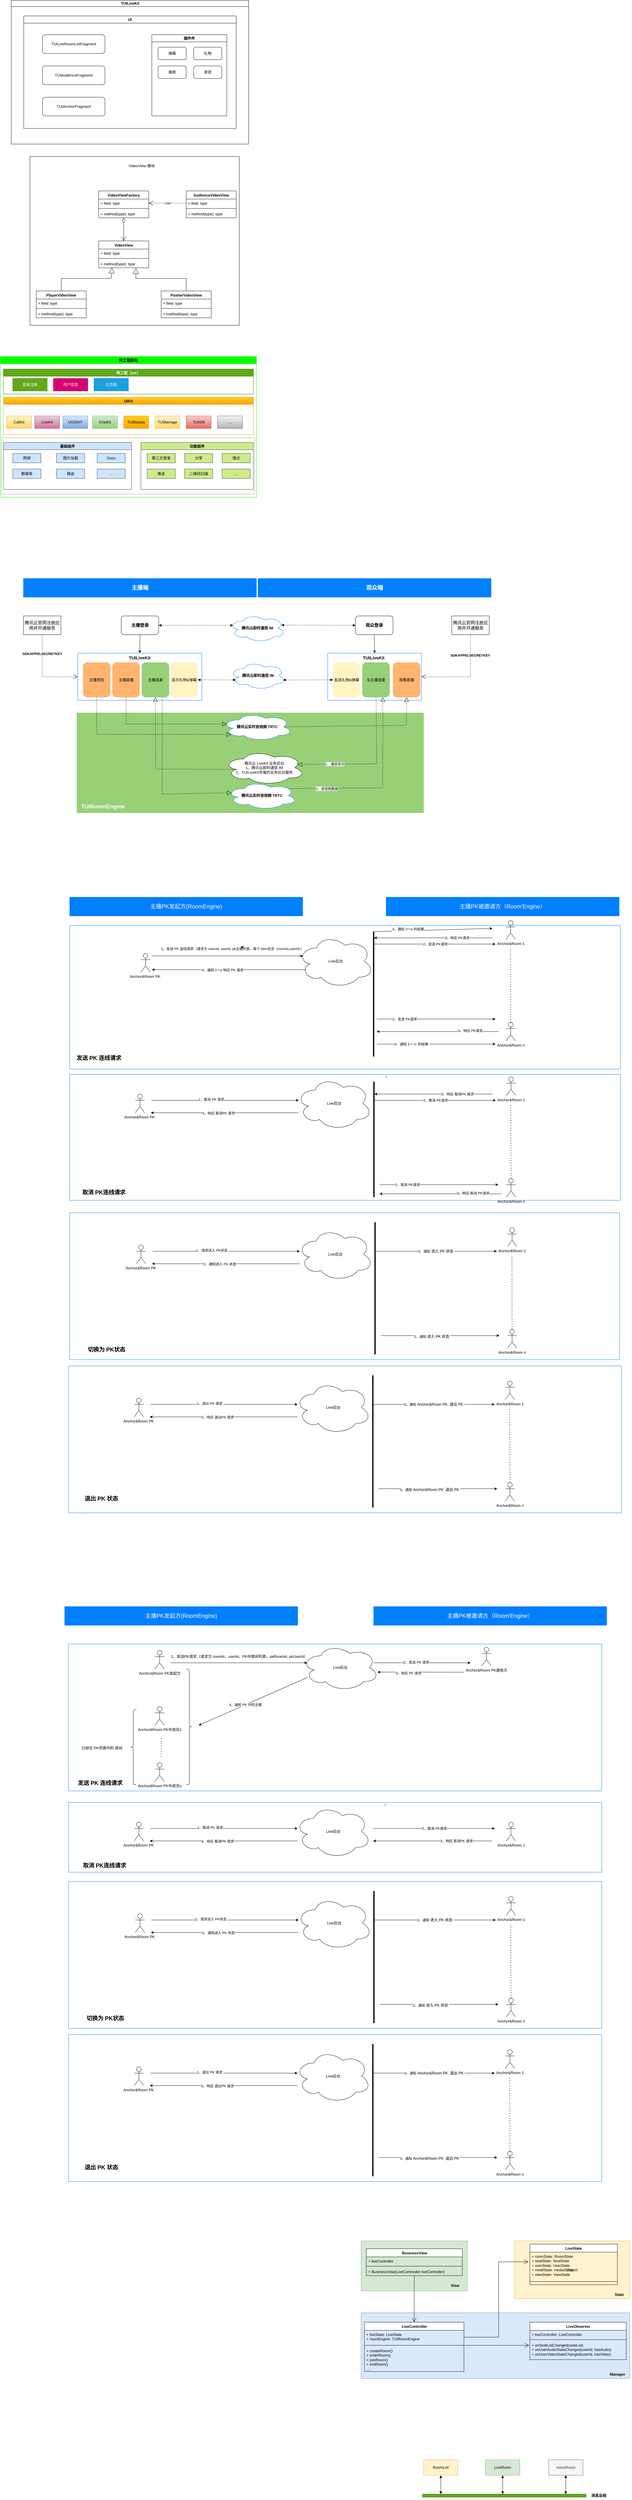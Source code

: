 <mxfile version="24.4.4" type="github">
  <diagram id="prtHgNgQTEPvFCAcTncT" name="Page-1">
    <mxGraphModel dx="1857" dy="1040" grid="1" gridSize="10" guides="1" tooltips="1" connect="1" arrows="1" fold="1" page="1" pageScale="1" pageWidth="827" pageHeight="1169" math="0" shadow="0">
      <root>
        <mxCell id="0" />
        <mxCell id="1" parent="0" />
        <mxCell id="4HHq9X6t-P7XbWQoDmz0-32" value="" style="html=1;whiteSpace=wrap;fillColor=#d5e8d4;strokeColor=#82b366;" vertex="1" parent="1">
          <mxGeometry x="1160" y="7240" width="340" height="160" as="geometry" />
        </mxCell>
        <mxCell id="4HHq9X6t-P7XbWQoDmz0-30" value="Object" style="html=1;whiteSpace=wrap;fillColor=#fff2cc;strokeColor=#d6b656;" vertex="1" parent="1">
          <mxGeometry x="1651.16" y="7240" width="368.84" height="185" as="geometry" />
        </mxCell>
        <mxCell id="4HHq9X6t-P7XbWQoDmz0-28" value="" style="html=1;whiteSpace=wrap;fillColor=#dae8fc;strokeColor=#6c8ebf;" vertex="1" parent="1">
          <mxGeometry x="1160" y="7470" width="860" height="210" as="geometry" />
        </mxCell>
        <mxCell id="mHG290BBdcEaQXyHD2Fr-53" value="" style="rounded=0;whiteSpace=wrap;html=1;strokeColor=#006CFF;" parent="1" vertex="1">
          <mxGeometry x="223" y="5330" width="1707" height="470" as="geometry" />
        </mxCell>
        <mxCell id="mHG290BBdcEaQXyHD2Fr-21" value="" style="rounded=0;whiteSpace=wrap;html=1;strokeColor=#006CFF;" parent="1" vertex="1">
          <mxGeometry x="227" y="3950" width="1760" height="470" as="geometry" />
        </mxCell>
        <mxCell id="mHG290BBdcEaQXyHD2Fr-4" value="" style="rounded=0;whiteSpace=wrap;html=1;strokeColor=#006CFF;" parent="1" vertex="1">
          <mxGeometry x="227" y="3507" width="1763" height="403" as="geometry" />
        </mxCell>
        <mxCell id="mHG290BBdcEaQXyHD2Fr-1" value="" style="rounded=0;whiteSpace=wrap;html=1;strokeColor=#006CFF;" parent="1" vertex="1">
          <mxGeometry x="227" y="3030" width="1763" height="460" as="geometry" />
        </mxCell>
        <mxCell id="U0rbw6reVC3A500WmU9E-67" value="" style="rounded=0;whiteSpace=wrap;html=1;fillColor=#97D077;strokeColor=#97D077;" parent="1" vertex="1">
          <mxGeometry x="250" y="2350" width="1110" height="320" as="geometry" />
        </mxCell>
        <mxCell id="qKdqZK4pxTI20FY4RLXW-25" value="" style="rounded=0;whiteSpace=wrap;html=1;fillColor=#FFFFFF;strokeColor=#82b366;" parent="1" vertex="1">
          <mxGeometry x="9" y="1470" width="810" height="180" as="geometry" />
        </mxCell>
        <mxCell id="Bm5xuSs-34fYkXy3SaaI-27" value="" style="rounded=0;whiteSpace=wrap;html=1;movable=0;resizable=0;rotatable=0;deletable=0;editable=0;locked=1;connectable=0;" parent="1" vertex="1">
          <mxGeometry x="100" y="570" width="670" height="540" as="geometry" />
        </mxCell>
        <mxCell id="dNxyNK7c78bLwvsdeMH5-11" value="TUILiveKit" style="swimlane;html=1;startSize=20;horizontal=1;containerType=tree;glass=0;" parent="1" vertex="1">
          <mxGeometry x="40" y="70" width="760" height="460" as="geometry" />
        </mxCell>
        <mxCell id="YKUUuAs3QgxlzlbzOPTa-2" value="UI" style="swimlane;whiteSpace=wrap;html=1;" parent="dNxyNK7c78bLwvsdeMH5-11" vertex="1">
          <mxGeometry x="40" y="50" width="680" height="360" as="geometry" />
        </mxCell>
        <mxCell id="YKUUuAs3QgxlzlbzOPTa-11" value="TUILiveRoomListFragment" style="rounded=1;whiteSpace=wrap;html=1;" parent="YKUUuAs3QgxlzlbzOPTa-2" vertex="1">
          <mxGeometry x="60" y="60" width="200" height="60" as="geometry" />
        </mxCell>
        <mxCell id="YKUUuAs3QgxlzlbzOPTa-12" value="TUIAudienceFragment" style="rounded=1;whiteSpace=wrap;html=1;" parent="YKUUuAs3QgxlzlbzOPTa-2" vertex="1">
          <mxGeometry x="60" y="160" width="200" height="60" as="geometry" />
        </mxCell>
        <mxCell id="YKUUuAs3QgxlzlbzOPTa-17" value="TUIAnchorFragment" style="rounded=1;whiteSpace=wrap;html=1;" parent="YKUUuAs3QgxlzlbzOPTa-2" vertex="1">
          <mxGeometry x="60" y="260" width="200" height="60" as="geometry" />
        </mxCell>
        <mxCell id="YKUUuAs3QgxlzlbzOPTa-18" value="插件件" style="swimlane;whiteSpace=wrap;html=1;" parent="YKUUuAs3QgxlzlbzOPTa-2" vertex="1">
          <mxGeometry x="410" y="60" width="240" height="260" as="geometry" />
        </mxCell>
        <mxCell id="YKUUuAs3QgxlzlbzOPTa-19" value="弹幕" style="rounded=1;whiteSpace=wrap;html=1;" parent="YKUUuAs3QgxlzlbzOPTa-18" vertex="1">
          <mxGeometry x="20" y="40" width="90" height="40" as="geometry" />
        </mxCell>
        <mxCell id="YKUUuAs3QgxlzlbzOPTa-20" value="礼物" style="rounded=1;whiteSpace=wrap;html=1;" parent="YKUUuAs3QgxlzlbzOPTa-18" vertex="1">
          <mxGeometry x="134" y="40" width="90" height="40" as="geometry" />
        </mxCell>
        <mxCell id="YKUUuAs3QgxlzlbzOPTa-21" value="美颜" style="rounded=1;whiteSpace=wrap;html=1;" parent="YKUUuAs3QgxlzlbzOPTa-18" vertex="1">
          <mxGeometry x="20" y="100" width="90" height="40" as="geometry" />
        </mxCell>
        <mxCell id="YKUUuAs3QgxlzlbzOPTa-22" value="音效" style="rounded=1;whiteSpace=wrap;html=1;" parent="YKUUuAs3QgxlzlbzOPTa-18" vertex="1">
          <mxGeometry x="134" y="100" width="90" height="40" as="geometry" />
        </mxCell>
        <mxCell id="Bm5xuSs-34fYkXy3SaaI-1" value="VideoView" style="swimlane;fontStyle=1;align=center;verticalAlign=top;childLayout=stackLayout;horizontal=1;startSize=26;horizontalStack=0;resizeParent=1;resizeParentMax=0;resizeLast=0;collapsible=1;marginBottom=0;whiteSpace=wrap;html=1;" parent="1" vertex="1">
          <mxGeometry x="320" y="840" width="160" height="86" as="geometry" />
        </mxCell>
        <mxCell id="Bm5xuSs-34fYkXy3SaaI-2" value="+ field: type" style="text;strokeColor=none;fillColor=none;align=left;verticalAlign=top;spacingLeft=4;spacingRight=4;overflow=hidden;rotatable=0;points=[[0,0.5],[1,0.5]];portConstraint=eastwest;whiteSpace=wrap;html=1;" parent="Bm5xuSs-34fYkXy3SaaI-1" vertex="1">
          <mxGeometry y="26" width="160" height="26" as="geometry" />
        </mxCell>
        <mxCell id="Bm5xuSs-34fYkXy3SaaI-3" value="" style="line;strokeWidth=1;fillColor=none;align=left;verticalAlign=middle;spacingTop=-1;spacingLeft=3;spacingRight=3;rotatable=0;labelPosition=right;points=[];portConstraint=eastwest;strokeColor=inherit;" parent="Bm5xuSs-34fYkXy3SaaI-1" vertex="1">
          <mxGeometry y="52" width="160" height="8" as="geometry" />
        </mxCell>
        <mxCell id="Bm5xuSs-34fYkXy3SaaI-4" value="+ method(type): type" style="text;strokeColor=none;fillColor=none;align=left;verticalAlign=top;spacingLeft=4;spacingRight=4;overflow=hidden;rotatable=0;points=[[0,0.5],[1,0.5]];portConstraint=eastwest;whiteSpace=wrap;html=1;" parent="Bm5xuSs-34fYkXy3SaaI-1" vertex="1">
          <mxGeometry y="60" width="160" height="26" as="geometry" />
        </mxCell>
        <mxCell id="Bm5xuSs-34fYkXy3SaaI-5" value="PusherVideoView" style="swimlane;fontStyle=1;align=center;verticalAlign=top;childLayout=stackLayout;horizontal=1;startSize=26;horizontalStack=0;resizeParent=1;resizeParentMax=0;resizeLast=0;collapsible=1;marginBottom=0;whiteSpace=wrap;html=1;" parent="1" vertex="1">
          <mxGeometry x="520" y="1000" width="160" height="86" as="geometry" />
        </mxCell>
        <mxCell id="Bm5xuSs-34fYkXy3SaaI-6" value="+ field: type" style="text;strokeColor=none;fillColor=none;align=left;verticalAlign=top;spacingLeft=4;spacingRight=4;overflow=hidden;rotatable=0;points=[[0,0.5],[1,0.5]];portConstraint=eastwest;whiteSpace=wrap;html=1;" parent="Bm5xuSs-34fYkXy3SaaI-5" vertex="1">
          <mxGeometry y="26" width="160" height="26" as="geometry" />
        </mxCell>
        <mxCell id="Bm5xuSs-34fYkXy3SaaI-7" value="" style="line;strokeWidth=1;fillColor=none;align=left;verticalAlign=middle;spacingTop=-1;spacingLeft=3;spacingRight=3;rotatable=0;labelPosition=right;points=[];portConstraint=eastwest;strokeColor=inherit;" parent="Bm5xuSs-34fYkXy3SaaI-5" vertex="1">
          <mxGeometry y="52" width="160" height="8" as="geometry" />
        </mxCell>
        <mxCell id="Bm5xuSs-34fYkXy3SaaI-8" value="+ method(type): type" style="text;strokeColor=none;fillColor=none;align=left;verticalAlign=top;spacingLeft=4;spacingRight=4;overflow=hidden;rotatable=0;points=[[0,0.5],[1,0.5]];portConstraint=eastwest;whiteSpace=wrap;html=1;" parent="Bm5xuSs-34fYkXy3SaaI-5" vertex="1">
          <mxGeometry y="60" width="160" height="26" as="geometry" />
        </mxCell>
        <mxCell id="Bm5xuSs-34fYkXy3SaaI-9" value="PlayerVideoView" style="swimlane;fontStyle=1;align=center;verticalAlign=top;childLayout=stackLayout;horizontal=1;startSize=26;horizontalStack=0;resizeParent=1;resizeParentMax=0;resizeLast=0;collapsible=1;marginBottom=0;whiteSpace=wrap;html=1;" parent="1" vertex="1">
          <mxGeometry x="120" y="1000" width="160" height="86" as="geometry" />
        </mxCell>
        <mxCell id="Bm5xuSs-34fYkXy3SaaI-10" value="+ field: type" style="text;strokeColor=none;fillColor=none;align=left;verticalAlign=top;spacingLeft=4;spacingRight=4;overflow=hidden;rotatable=0;points=[[0,0.5],[1,0.5]];portConstraint=eastwest;whiteSpace=wrap;html=1;" parent="Bm5xuSs-34fYkXy3SaaI-9" vertex="1">
          <mxGeometry y="26" width="160" height="26" as="geometry" />
        </mxCell>
        <mxCell id="Bm5xuSs-34fYkXy3SaaI-11" value="" style="line;strokeWidth=1;fillColor=none;align=left;verticalAlign=middle;spacingTop=-1;spacingLeft=3;spacingRight=3;rotatable=0;labelPosition=right;points=[];portConstraint=eastwest;strokeColor=inherit;" parent="Bm5xuSs-34fYkXy3SaaI-9" vertex="1">
          <mxGeometry y="52" width="160" height="8" as="geometry" />
        </mxCell>
        <mxCell id="Bm5xuSs-34fYkXy3SaaI-12" value="+ method(type): type" style="text;strokeColor=none;fillColor=none;align=left;verticalAlign=top;spacingLeft=4;spacingRight=4;overflow=hidden;rotatable=0;points=[[0,0.5],[1,0.5]];portConstraint=eastwest;whiteSpace=wrap;html=1;" parent="Bm5xuSs-34fYkXy3SaaI-9" vertex="1">
          <mxGeometry y="60" width="160" height="26" as="geometry" />
        </mxCell>
        <mxCell id="Bm5xuSs-34fYkXy3SaaI-13" value="AudienceVideoView" style="swimlane;fontStyle=1;align=center;verticalAlign=top;childLayout=stackLayout;horizontal=1;startSize=26;horizontalStack=0;resizeParent=1;resizeParentMax=0;resizeLast=0;collapsible=1;marginBottom=0;whiteSpace=wrap;html=1;" parent="1" vertex="1">
          <mxGeometry x="600" y="680" width="160" height="86" as="geometry" />
        </mxCell>
        <mxCell id="Bm5xuSs-34fYkXy3SaaI-14" value="+ field: type" style="text;strokeColor=none;fillColor=none;align=left;verticalAlign=top;spacingLeft=4;spacingRight=4;overflow=hidden;rotatable=0;points=[[0,0.5],[1,0.5]];portConstraint=eastwest;whiteSpace=wrap;html=1;" parent="Bm5xuSs-34fYkXy3SaaI-13" vertex="1">
          <mxGeometry y="26" width="160" height="26" as="geometry" />
        </mxCell>
        <mxCell id="Bm5xuSs-34fYkXy3SaaI-15" value="" style="line;strokeWidth=1;fillColor=none;align=left;verticalAlign=middle;spacingTop=-1;spacingLeft=3;spacingRight=3;rotatable=0;labelPosition=right;points=[];portConstraint=eastwest;strokeColor=inherit;" parent="Bm5xuSs-34fYkXy3SaaI-13" vertex="1">
          <mxGeometry y="52" width="160" height="8" as="geometry" />
        </mxCell>
        <mxCell id="Bm5xuSs-34fYkXy3SaaI-16" value="+ method(type): type" style="text;strokeColor=none;fillColor=none;align=left;verticalAlign=top;spacingLeft=4;spacingRight=4;overflow=hidden;rotatable=0;points=[[0,0.5],[1,0.5]];portConstraint=eastwest;whiteSpace=wrap;html=1;" parent="Bm5xuSs-34fYkXy3SaaI-13" vertex="1">
          <mxGeometry y="60" width="160" height="26" as="geometry" />
        </mxCell>
        <mxCell id="Bm5xuSs-34fYkXy3SaaI-17" value="VideoViewFactory" style="swimlane;fontStyle=1;align=center;verticalAlign=top;childLayout=stackLayout;horizontal=1;startSize=26;horizontalStack=0;resizeParent=1;resizeParentMax=0;resizeLast=0;collapsible=1;marginBottom=0;whiteSpace=wrap;html=1;" parent="1" vertex="1">
          <mxGeometry x="320" y="680" width="160" height="86" as="geometry" />
        </mxCell>
        <mxCell id="Bm5xuSs-34fYkXy3SaaI-18" value="+ field: type" style="text;strokeColor=none;fillColor=none;align=left;verticalAlign=top;spacingLeft=4;spacingRight=4;overflow=hidden;rotatable=0;points=[[0,0.5],[1,0.5]];portConstraint=eastwest;whiteSpace=wrap;html=1;" parent="Bm5xuSs-34fYkXy3SaaI-17" vertex="1">
          <mxGeometry y="26" width="160" height="26" as="geometry" />
        </mxCell>
        <mxCell id="Bm5xuSs-34fYkXy3SaaI-19" value="" style="line;strokeWidth=1;fillColor=none;align=left;verticalAlign=middle;spacingTop=-1;spacingLeft=3;spacingRight=3;rotatable=0;labelPosition=right;points=[];portConstraint=eastwest;strokeColor=inherit;" parent="Bm5xuSs-34fYkXy3SaaI-17" vertex="1">
          <mxGeometry y="52" width="160" height="8" as="geometry" />
        </mxCell>
        <mxCell id="Bm5xuSs-34fYkXy3SaaI-20" value="+ method(type): type" style="text;strokeColor=none;fillColor=none;align=left;verticalAlign=top;spacingLeft=4;spacingRight=4;overflow=hidden;rotatable=0;points=[[0,0.5],[1,0.5]];portConstraint=eastwest;whiteSpace=wrap;html=1;" parent="Bm5xuSs-34fYkXy3SaaI-17" vertex="1">
          <mxGeometry y="60" width="160" height="26" as="geometry" />
        </mxCell>
        <mxCell id="Bm5xuSs-34fYkXy3SaaI-22" value="" style="endArrow=block;endSize=16;endFill=0;html=1;rounded=0;exitX=0.5;exitY=0;exitDx=0;exitDy=0;entryX=0.263;entryY=0.962;entryDx=0;entryDy=0;entryPerimeter=0;" parent="1" source="Bm5xuSs-34fYkXy3SaaI-9" target="Bm5xuSs-34fYkXy3SaaI-4" edge="1">
          <mxGeometry width="160" relative="1" as="geometry">
            <mxPoint x="330" y="790" as="sourcePoint" />
            <mxPoint x="490" y="790" as="targetPoint" />
            <Array as="points">
              <mxPoint x="200" y="960" />
              <mxPoint x="360" y="960" />
            </Array>
          </mxGeometry>
        </mxCell>
        <mxCell id="Bm5xuSs-34fYkXy3SaaI-24" value="" style="endArrow=block;endSize=16;endFill=0;html=1;rounded=0;exitX=0.5;exitY=0;exitDx=0;exitDy=0;entryX=0.744;entryY=1.038;entryDx=0;entryDy=0;entryPerimeter=0;" parent="1" source="Bm5xuSs-34fYkXy3SaaI-5" target="Bm5xuSs-34fYkXy3SaaI-4" edge="1">
          <mxGeometry width="160" relative="1" as="geometry">
            <mxPoint x="330" y="790" as="sourcePoint" />
            <mxPoint x="490" y="790" as="targetPoint" />
            <Array as="points">
              <mxPoint x="600" y="960" />
              <mxPoint x="439" y="960" />
            </Array>
          </mxGeometry>
        </mxCell>
        <mxCell id="Bm5xuSs-34fYkXy3SaaI-25" value="" style="endArrow=open;html=1;endSize=12;startArrow=diamondThin;startSize=14;startFill=0;edgeStyle=orthogonalEdgeStyle;align=left;verticalAlign=bottom;rounded=0;" parent="1" edge="1">
          <mxGeometry x="-1" y="3" relative="1" as="geometry">
            <mxPoint x="400" y="766" as="sourcePoint" />
            <mxPoint x="400" y="840" as="targetPoint" />
            <Array as="points">
              <mxPoint x="400" y="809" />
            </Array>
          </mxGeometry>
        </mxCell>
        <mxCell id="Bm5xuSs-34fYkXy3SaaI-26" value="Use" style="endArrow=open;endSize=12;dashed=1;html=1;rounded=0;exitX=0;exitY=0.5;exitDx=0;exitDy=0;entryX=1;entryY=0.5;entryDx=0;entryDy=0;" parent="1" source="Bm5xuSs-34fYkXy3SaaI-14" target="Bm5xuSs-34fYkXy3SaaI-18" edge="1">
          <mxGeometry width="160" relative="1" as="geometry">
            <mxPoint x="480" y="790" as="sourcePoint" />
            <mxPoint x="640" y="790" as="targetPoint" />
          </mxGeometry>
        </mxCell>
        <mxCell id="Bm5xuSs-34fYkXy3SaaI-28" value="VideoView 模块" style="text;html=1;strokeColor=none;fillColor=none;align=center;verticalAlign=middle;whiteSpace=wrap;rounded=0;movable=0;resizable=0;rotatable=0;deletable=0;editable=0;locked=1;connectable=0;" parent="1" vertex="1">
          <mxGeometry x="395" y="585" width="125" height="30" as="geometry" />
        </mxCell>
        <mxCell id="qKdqZK4pxTI20FY4RLXW-4" value="基础组件" style="swimlane;fillColor=#cce5ff;strokeColor=#36393d;" parent="1" vertex="1">
          <mxGeometry x="15" y="1485" width="410" height="150" as="geometry" />
        </mxCell>
        <mxCell id="qKdqZK4pxTI20FY4RLXW-5" value="功能组件" style="swimlane;fillColor=#cdeb8b;strokeColor=#36393d;" parent="1" vertex="1">
          <mxGeometry x="455" y="1485" width="360" height="150" as="geometry" />
        </mxCell>
        <mxCell id="qKdqZK4pxTI20FY4RLXW-7" value="壳工程架构" style="swimlane;fillColor=#00FF00;strokeColor=#00FF00;" parent="1" vertex="1">
          <mxGeometry x="5" y="1210" width="820" height="450" as="geometry" />
        </mxCell>
        <mxCell id="qKdqZK4pxTI20FY4RLXW-8" value="网络" style="rounded=0;whiteSpace=wrap;html=1;fillColor=#cce5ff;strokeColor=#36393d;" parent="qKdqZK4pxTI20FY4RLXW-7" vertex="1">
          <mxGeometry x="40" y="310" width="90" height="30" as="geometry" />
        </mxCell>
        <mxCell id="qKdqZK4pxTI20FY4RLXW-9" value="数据库" style="rounded=0;whiteSpace=wrap;html=1;fillColor=#cce5ff;strokeColor=#36393d;" parent="qKdqZK4pxTI20FY4RLXW-7" vertex="1">
          <mxGeometry x="40" y="360" width="90" height="30" as="geometry" />
        </mxCell>
        <mxCell id="qKdqZK4pxTI20FY4RLXW-10" value="图片加载" style="rounded=0;whiteSpace=wrap;html=1;fillColor=#cce5ff;strokeColor=#36393d;" parent="qKdqZK4pxTI20FY4RLXW-7" vertex="1">
          <mxGeometry x="180" y="310" width="90" height="30" as="geometry" />
        </mxCell>
        <mxCell id="qKdqZK4pxTI20FY4RLXW-11" value="路由" style="rounded=0;whiteSpace=wrap;html=1;fillColor=#cce5ff;strokeColor=#36393d;" parent="qKdqZK4pxTI20FY4RLXW-7" vertex="1">
          <mxGeometry x="180" y="360" width="90" height="30" as="geometry" />
        </mxCell>
        <mxCell id="qKdqZK4pxTI20FY4RLXW-12" value="Gson" style="rounded=0;whiteSpace=wrap;html=1;fillColor=#cce5ff;strokeColor=#36393d;" parent="qKdqZK4pxTI20FY4RLXW-7" vertex="1">
          <mxGeometry x="310" y="310" width="90" height="30" as="geometry" />
        </mxCell>
        <mxCell id="qKdqZK4pxTI20FY4RLXW-19" value="..." style="rounded=0;whiteSpace=wrap;html=1;fillColor=#cce5ff;strokeColor=#36393d;" parent="qKdqZK4pxTI20FY4RLXW-7" vertex="1">
          <mxGeometry x="310" y="360" width="90" height="30" as="geometry" />
        </mxCell>
        <mxCell id="qKdqZK4pxTI20FY4RLXW-20" value="第三方登录" style="rounded=0;whiteSpace=wrap;html=1;fillColor=#cdeb8b;strokeColor=#36393d;" parent="qKdqZK4pxTI20FY4RLXW-7" vertex="1">
          <mxGeometry x="470" y="310" width="90" height="30" as="geometry" />
        </mxCell>
        <mxCell id="qKdqZK4pxTI20FY4RLXW-21" value="分享" style="rounded=0;whiteSpace=wrap;html=1;fillColor=#cdeb8b;strokeColor=#36393d;" parent="qKdqZK4pxTI20FY4RLXW-7" vertex="1">
          <mxGeometry x="590" y="310" width="90" height="30" as="geometry" />
        </mxCell>
        <mxCell id="qKdqZK4pxTI20FY4RLXW-22" value="埋点" style="rounded=0;whiteSpace=wrap;html=1;fillColor=#cdeb8b;strokeColor=#36393d;" parent="qKdqZK4pxTI20FY4RLXW-7" vertex="1">
          <mxGeometry x="710" y="310" width="90" height="30" as="geometry" />
        </mxCell>
        <mxCell id="qKdqZK4pxTI20FY4RLXW-24" value="推送" style="rounded=0;whiteSpace=wrap;html=1;fillColor=#cdeb8b;strokeColor=#36393d;" parent="qKdqZK4pxTI20FY4RLXW-7" vertex="1">
          <mxGeometry x="470" y="360" width="90" height="30" as="geometry" />
        </mxCell>
        <mxCell id="qKdqZK4pxTI20FY4RLXW-33" value="UIKit" style="swimlane;fillColor=#ffcd28;strokeColor=#d79b00;gradientColor=#ffa500;" parent="qKdqZK4pxTI20FY4RLXW-7" vertex="1">
          <mxGeometry x="10" y="130" width="800" height="120" as="geometry" />
        </mxCell>
        <mxCell id="qKdqZK4pxTI20FY4RLXW-29" value="LiveKit" style="rounded=0;whiteSpace=wrap;html=1;fillColor=#e6d0de;strokeColor=#996185;gradientColor=#d5739d;" parent="qKdqZK4pxTI20FY4RLXW-33" vertex="1">
          <mxGeometry x="100" y="60" width="80" height="40" as="geometry" />
        </mxCell>
        <mxCell id="qKdqZK4pxTI20FY4RLXW-28" value="CallKit" style="rounded=0;whiteSpace=wrap;html=1;fillColor=#fff2cc;strokeColor=#d6b656;gradientColor=#ffd966;" parent="qKdqZK4pxTI20FY4RLXW-33" vertex="1">
          <mxGeometry x="10" y="60" width="80" height="40" as="geometry" />
        </mxCell>
        <mxCell id="qKdqZK4pxTI20FY4RLXW-31" value="UGGKIT" style="rounded=0;whiteSpace=wrap;html=1;fillColor=#dae8fc;strokeColor=#6c8ebf;gradientColor=#7ea6e0;" parent="qKdqZK4pxTI20FY4RLXW-33" vertex="1">
          <mxGeometry x="190" y="60" width="80" height="40" as="geometry" />
        </mxCell>
        <mxCell id="sze4PZu37mG5Or_dmL7Z-6" value="ChatKit" style="rounded=0;whiteSpace=wrap;html=1;fillColor=#d5e8d4;strokeColor=#82b366;gradientColor=#97d077;" parent="qKdqZK4pxTI20FY4RLXW-33" vertex="1">
          <mxGeometry x="285" y="60" width="80" height="40" as="geometry" />
        </mxCell>
        <mxCell id="sze4PZu37mG5Or_dmL7Z-7" value="TUIBeauty" style="rounded=0;whiteSpace=wrap;html=1;fillColor=#ffcd28;strokeColor=#d79b00;gradientColor=#ffa500;" parent="qKdqZK4pxTI20FY4RLXW-33" vertex="1">
          <mxGeometry x="385" y="60" width="80" height="40" as="geometry" />
        </mxCell>
        <mxCell id="sze4PZu37mG5Or_dmL7Z-8" value="TUIBarrage" style="rounded=0;whiteSpace=wrap;html=1;fillColor=#fff2cc;strokeColor=#d6b656;gradientColor=#ffd966;" parent="qKdqZK4pxTI20FY4RLXW-33" vertex="1">
          <mxGeometry x="485" y="60" width="80" height="40" as="geometry" />
        </mxCell>
        <mxCell id="sze4PZu37mG5Or_dmL7Z-9" value="TUIGift" style="rounded=0;whiteSpace=wrap;html=1;fillColor=#f8cecc;strokeColor=#b85450;gradientColor=#ea6b66;" parent="qKdqZK4pxTI20FY4RLXW-33" vertex="1">
          <mxGeometry x="585" y="60" width="80" height="40" as="geometry" />
        </mxCell>
        <mxCell id="sze4PZu37mG5Or_dmL7Z-19" value="..." style="rounded=0;whiteSpace=wrap;html=1;fillColor=#f5f5f5;strokeColor=#666666;gradientColor=#b3b3b3;" parent="qKdqZK4pxTI20FY4RLXW-33" vertex="1">
          <mxGeometry x="685" y="60" width="80" height="40" as="geometry" />
        </mxCell>
        <mxCell id="qKdqZK4pxTI20FY4RLXW-36" value="壳工程（src）" style="swimlane;fillColor=#60a917;strokeColor=#2D7600;fontColor=#ffffff;" parent="1" vertex="1">
          <mxGeometry x="15" y="1250" width="800" height="80" as="geometry" />
        </mxCell>
        <mxCell id="qKdqZK4pxTI20FY4RLXW-37" value="登录注册" style="rounded=0;whiteSpace=wrap;html=1;fillColor=#60a917;strokeColor=#2D7600;fontColor=#ffffff;" parent="qKdqZK4pxTI20FY4RLXW-36" vertex="1">
          <mxGeometry x="30" y="30" width="110" height="40" as="geometry" />
        </mxCell>
        <mxCell id="qKdqZK4pxTI20FY4RLXW-38" value="用户信息" style="rounded=0;whiteSpace=wrap;html=1;fillColor=#d80073;strokeColor=#A50040;fontColor=#ffffff;" parent="qKdqZK4pxTI20FY4RLXW-36" vertex="1">
          <mxGeometry x="160" y="30" width="110" height="40" as="geometry" />
        </mxCell>
        <mxCell id="qKdqZK4pxTI20FY4RLXW-39" value="主页面" style="rounded=0;whiteSpace=wrap;html=1;fillColor=#1ba1e2;strokeColor=#006EAF;fontColor=#ffffff;" parent="qKdqZK4pxTI20FY4RLXW-36" vertex="1">
          <mxGeometry x="290" y="30" width="110" height="40" as="geometry" />
        </mxCell>
        <mxCell id="sze4PZu37mG5Or_dmL7Z-2" value="二维码扫描" style="rounded=0;whiteSpace=wrap;html=1;fillColor=#cdeb8b;strokeColor=#36393d;" parent="1" vertex="1">
          <mxGeometry x="595" y="1570" width="90" height="30" as="geometry" />
        </mxCell>
        <mxCell id="sze4PZu37mG5Or_dmL7Z-21" value="..." style="rounded=0;whiteSpace=wrap;html=1;fillColor=#cdeb8b;strokeColor=#36393d;" parent="1" vertex="1">
          <mxGeometry x="715" y="1570" width="90" height="30" as="geometry" />
        </mxCell>
        <mxCell id="U0rbw6reVC3A500WmU9E-5" value="&lt;font color=&quot;#ffffff&quot; style=&quot;font-size: 18px;&quot;&gt;&lt;b&gt;主播端&lt;/b&gt;&lt;/font&gt;" style="rounded=0;whiteSpace=wrap;html=1;strokeColor=#007FFF;fillColor=#007FFF;" parent="1" vertex="1">
          <mxGeometry x="79" y="1920" width="746" height="60" as="geometry" />
        </mxCell>
        <mxCell id="U0rbw6reVC3A500WmU9E-6" value="&lt;font style=&quot;font-size: 18px;&quot; color=&quot;#ffffff&quot;&gt;&lt;b&gt;观众端&lt;/b&gt;&lt;/font&gt;" style="rounded=0;whiteSpace=wrap;html=1;strokeColor=#007FFF;fillColor=#007FFF;" parent="1" vertex="1">
          <mxGeometry x="830" y="1920" width="746" height="60" as="geometry" />
        </mxCell>
        <mxCell id="U0rbw6reVC3A500WmU9E-7" value="&lt;font style=&quot;font-size: 14px;&quot;&gt;&lt;b&gt;主播登录&lt;/b&gt;&lt;/font&gt;" style="rounded=1;whiteSpace=wrap;html=1;" parent="1" vertex="1">
          <mxGeometry x="392" y="2040" width="120" height="60" as="geometry" />
        </mxCell>
        <mxCell id="U0rbw6reVC3A500WmU9E-9" value="" style="endArrow=classic;html=1;rounded=0;exitX=0.5;exitY=1;exitDx=0;exitDy=0;entryX=0.5;entryY=0;entryDx=0;entryDy=0;" parent="1" source="U0rbw6reVC3A500WmU9E-7" target="U0rbw6reVC3A500WmU9E-10" edge="1">
          <mxGeometry width="50" height="50" relative="1" as="geometry">
            <mxPoint x="830" y="2170" as="sourcePoint" />
            <mxPoint x="452" y="2160" as="targetPoint" />
          </mxGeometry>
        </mxCell>
        <mxCell id="U0rbw6reVC3A500WmU9E-10" value="" style="rounded=0;whiteSpace=wrap;html=1;strokeColor=#006CFF;" parent="1" vertex="1">
          <mxGeometry x="253" y="2159" width="397" height="151" as="geometry" />
        </mxCell>
        <mxCell id="U0rbw6reVC3A500WmU9E-14" value="&lt;font style=&quot;font-size: 14px;&quot;&gt;&lt;b&gt;TUILiveKit&lt;/b&gt;&lt;/font&gt;" style="text;html=1;align=center;verticalAlign=middle;whiteSpace=wrap;rounded=0;" parent="1" vertex="1">
          <mxGeometry x="420.5" y="2159" width="60" height="30" as="geometry" />
        </mxCell>
        <mxCell id="U0rbw6reVC3A500WmU9E-17" value="主播预览" style="rounded=1;whiteSpace=wrap;html=1;fillColor=#FFB570;strokeColor=#FFB570;" parent="1" vertex="1">
          <mxGeometry x="270" y="2189" width="87" height="111" as="geometry" />
        </mxCell>
        <mxCell id="U0rbw6reVC3A500WmU9E-18" value="主播直播" style="rounded=1;whiteSpace=wrap;html=1;strokeColor=#FFB570;fillColor=#FFB570;" parent="1" vertex="1">
          <mxGeometry x="364" y="2189" width="87" height="111" as="geometry" />
        </mxCell>
        <mxCell id="U0rbw6reVC3A500WmU9E-19" value="主播连麦" style="rounded=1;whiteSpace=wrap;html=1;fillColor=#97D077;strokeColor=#97D077;" parent="1" vertex="1">
          <mxGeometry x="458" y="2189" width="87" height="111" as="geometry" />
        </mxCell>
        <mxCell id="U0rbw6reVC3A500WmU9E-22" value="&lt;font style=&quot;font-size: 14px;&quot;&gt;&lt;b&gt;观众登录&lt;/b&gt;&lt;/font&gt;" style="rounded=1;whiteSpace=wrap;html=1;" parent="1" vertex="1">
          <mxGeometry x="1142" y="2040" width="120" height="60" as="geometry" />
        </mxCell>
        <mxCell id="U0rbw6reVC3A500WmU9E-23" value="" style="endArrow=classic;html=1;rounded=0;exitX=0.5;exitY=1;exitDx=0;exitDy=0;entryX=0.5;entryY=0;entryDx=0;entryDy=0;" parent="1" source="U0rbw6reVC3A500WmU9E-22" target="U0rbw6reVC3A500WmU9E-24" edge="1">
          <mxGeometry width="50" height="50" relative="1" as="geometry">
            <mxPoint x="1580" y="2170" as="sourcePoint" />
            <mxPoint x="1202" y="2160" as="targetPoint" />
          </mxGeometry>
        </mxCell>
        <mxCell id="U0rbw6reVC3A500WmU9E-24" value="" style="rounded=0;whiteSpace=wrap;html=1;strokeColor=#006CFF;" parent="1" vertex="1">
          <mxGeometry x="1053" y="2159" width="300" height="151" as="geometry" />
        </mxCell>
        <mxCell id="U0rbw6reVC3A500WmU9E-25" value="&lt;font style=&quot;font-size: 14px;&quot;&gt;&lt;b&gt;TUILiveKit&lt;/b&gt;&lt;/font&gt;" style="text;html=1;align=center;verticalAlign=middle;whiteSpace=wrap;rounded=0;" parent="1" vertex="1">
          <mxGeometry x="1170" y="2159" width="60" height="30" as="geometry" />
        </mxCell>
        <mxCell id="U0rbw6reVC3A500WmU9E-26" value="观看直播" style="rounded=1;whiteSpace=wrap;html=1;fillColor=#FFB570;strokeColor=#FFB570;" parent="1" vertex="1">
          <mxGeometry x="1262" y="2189" width="87" height="111" as="geometry" />
        </mxCell>
        <mxCell id="U0rbw6reVC3A500WmU9E-27" value="与主播连麦" style="rounded=1;whiteSpace=wrap;html=1;strokeColor=#97D077;fillColor=#97D077;" parent="1" vertex="1">
          <mxGeometry x="1164" y="2189" width="87" height="111" as="geometry" />
        </mxCell>
        <mxCell id="U0rbw6reVC3A500WmU9E-28" value="发送礼物&amp;amp;弹幕" style="rounded=1;whiteSpace=wrap;html=1;fillColor=#FFF4C3;strokeColor=#FFF4C3;" parent="1" vertex="1">
          <mxGeometry x="1070" y="2189" width="87" height="111" as="geometry" />
        </mxCell>
        <mxCell id="U0rbw6reVC3A500WmU9E-34" value="&lt;b&gt;腾讯云实时音视频 TRTC&lt;/b&gt;" style="ellipse;shape=cloud;whiteSpace=wrap;html=1;strokeColor=#007FFF;" parent="1" vertex="1">
          <mxGeometry x="715" y="2350" width="225" height="90" as="geometry" />
        </mxCell>
        <mxCell id="U0rbw6reVC3A500WmU9E-35" value="显示礼物&amp;amp;弹幕" style="rounded=1;whiteSpace=wrap;html=1;strokeColor=#FFF4C3;fillColor=#FFF4C3;" parent="1" vertex="1">
          <mxGeometry x="550" y="2189" width="87" height="111" as="geometry" />
        </mxCell>
        <mxCell id="U0rbw6reVC3A500WmU9E-36" value="" style="endArrow=block;dashed=1;endFill=0;endSize=12;html=1;rounded=0;entryX=0.5;entryY=1;entryDx=0;entryDy=0;exitX=0.875;exitY=0.5;exitDx=0;exitDy=0;exitPerimeter=0;" parent="1" source="U0rbw6reVC3A500WmU9E-34" target="U0rbw6reVC3A500WmU9E-26" edge="1">
          <mxGeometry width="160" relative="1" as="geometry">
            <mxPoint x="850" y="2310" as="sourcePoint" />
            <mxPoint x="1010" y="2310" as="targetPoint" />
            <Array as="points">
              <mxPoint x="1305" y="2390" />
            </Array>
          </mxGeometry>
        </mxCell>
        <mxCell id="U0rbw6reVC3A500WmU9E-37" value="" style="endArrow=block;dashed=1;endFill=0;endSize=12;html=1;rounded=0;exitX=0.5;exitY=1;exitDx=0;exitDy=0;entryX=0.07;entryY=0.4;entryDx=0;entryDy=0;entryPerimeter=0;" parent="1" source="U0rbw6reVC3A500WmU9E-18" target="U0rbw6reVC3A500WmU9E-34" edge="1">
          <mxGeometry width="160" relative="1" as="geometry">
            <mxPoint x="850" y="2310" as="sourcePoint" />
            <mxPoint x="1010" y="2310" as="targetPoint" />
            <Array as="points">
              <mxPoint x="408" y="2386" />
            </Array>
          </mxGeometry>
        </mxCell>
        <mxCell id="U0rbw6reVC3A500WmU9E-38" value="" style="endArrow=block;dashed=1;endFill=0;endSize=12;html=1;rounded=0;exitX=0.88;exitY=0.25;exitDx=0;exitDy=0;entryX=0.75;entryY=1;entryDx=0;entryDy=0;exitPerimeter=0;" parent="1" source="U0rbw6reVC3A500WmU9E-43" target="U0rbw6reVC3A500WmU9E-27" edge="1">
          <mxGeometry width="160" relative="1" as="geometry">
            <mxPoint x="850" y="2310" as="sourcePoint" />
            <mxPoint x="1010" y="2310" as="targetPoint" />
            <Array as="points">
              <mxPoint x="1229" y="2590" />
            </Array>
          </mxGeometry>
        </mxCell>
        <mxCell id="U0rbw6reVC3A500WmU9E-48" value="Text" style="edgeLabel;html=1;align=center;verticalAlign=middle;resizable=0;points=[];" parent="U0rbw6reVC3A500WmU9E-38" vertex="1" connectable="0">
          <mxGeometry x="-0.674" relative="1" as="geometry">
            <mxPoint x="1" as="offset" />
          </mxGeometry>
        </mxCell>
        <mxCell id="U0rbw6reVC3A500WmU9E-49" value="2、音视频数据" style="edgeLabel;html=1;align=center;verticalAlign=middle;resizable=0;points=[];" parent="U0rbw6reVC3A500WmU9E-38" vertex="1" connectable="0">
          <mxGeometry x="-0.592" y="-1" relative="1" as="geometry">
            <mxPoint x="1" as="offset" />
          </mxGeometry>
        </mxCell>
        <mxCell id="U0rbw6reVC3A500WmU9E-39" value="" style="endArrow=block;dashed=1;endFill=0;endSize=12;html=1;rounded=0;entryX=0.5;entryY=1;entryDx=0;entryDy=0;exitX=0.16;exitY=0.55;exitDx=0;exitDy=0;exitPerimeter=0;" parent="1" source="U0rbw6reVC3A500WmU9E-78" target="U0rbw6reVC3A500WmU9E-19" edge="1">
          <mxGeometry width="160" relative="1" as="geometry">
            <mxPoint x="655" y="2530" as="sourcePoint" />
            <mxPoint x="1010" y="2310" as="targetPoint" />
            <Array as="points">
              <mxPoint x="502" y="2530" />
            </Array>
          </mxGeometry>
        </mxCell>
        <mxCell id="U0rbw6reVC3A500WmU9E-40" value="" style="endArrow=block;dashed=1;endFill=0;endSize=12;html=1;rounded=0;exitX=0.5;exitY=1;exitDx=0;exitDy=0;entryX=0.91;entryY=0.409;entryDx=0;entryDy=0;entryPerimeter=0;" parent="1" source="U0rbw6reVC3A500WmU9E-27" target="U0rbw6reVC3A500WmU9E-78" edge="1">
          <mxGeometry width="160" relative="1" as="geometry">
            <mxPoint x="850" y="2310" as="sourcePoint" />
            <mxPoint x="970" y="2513" as="targetPoint" />
            <Array as="points">
              <mxPoint x="1210" y="2513" />
            </Array>
          </mxGeometry>
        </mxCell>
        <mxCell id="U0rbw6reVC3A500WmU9E-47" value="1、通信信令" style="edgeLabel;html=1;align=center;verticalAlign=middle;resizable=0;points=[];" parent="U0rbw6reVC3A500WmU9E-40" vertex="1" connectable="0">
          <mxGeometry x="0.493" y="-1" relative="1" as="geometry">
            <mxPoint as="offset" />
          </mxGeometry>
        </mxCell>
        <mxCell id="U0rbw6reVC3A500WmU9E-43" value="&lt;b&gt;腾讯云实时音视频 TRTC&lt;/b&gt;" style="ellipse;shape=cloud;whiteSpace=wrap;html=1;strokeColor=#007FFF;" parent="1" vertex="1">
          <mxGeometry x="730" y="2570" width="225" height="90" as="geometry" />
        </mxCell>
        <mxCell id="U0rbw6reVC3A500WmU9E-44" value="" style="endArrow=block;dashed=1;endFill=0;endSize=12;html=1;rounded=0;exitX=0.75;exitY=1;exitDx=0;exitDy=0;entryX=0.07;entryY=0.4;entryDx=0;entryDy=0;entryPerimeter=0;" parent="1" source="U0rbw6reVC3A500WmU9E-19" target="U0rbw6reVC3A500WmU9E-43" edge="1">
          <mxGeometry width="160" relative="1" as="geometry">
            <mxPoint x="780" y="2390" as="sourcePoint" />
            <mxPoint x="560" y="2570" as="targetPoint" />
            <Array as="points">
              <mxPoint x="523" y="2610" />
            </Array>
          </mxGeometry>
        </mxCell>
        <mxCell id="U0rbw6reVC3A500WmU9E-50" value="&lt;b&gt;腾讯云即时通信 IM&lt;/b&gt;" style="ellipse;shape=cloud;whiteSpace=wrap;html=1;strokeColor=#007FFF;" parent="1" vertex="1">
          <mxGeometry x="740" y="2186" width="180" height="90" as="geometry" />
        </mxCell>
        <mxCell id="U0rbw6reVC3A500WmU9E-53" value="" style="endArrow=block;startArrow=block;endFill=1;startFill=1;html=1;rounded=0;exitX=1;exitY=0.5;exitDx=0;exitDy=0;entryX=0.104;entryY=0.653;entryDx=0;entryDy=0;entryPerimeter=0;dashed=1;" parent="1" source="U0rbw6reVC3A500WmU9E-35" target="U0rbw6reVC3A500WmU9E-50" edge="1">
          <mxGeometry width="160" relative="1" as="geometry">
            <mxPoint x="770" y="2310" as="sourcePoint" />
            <mxPoint x="930" y="2310" as="targetPoint" />
          </mxGeometry>
        </mxCell>
        <mxCell id="U0rbw6reVC3A500WmU9E-56" value="" style="endArrow=block;startArrow=block;endFill=1;startFill=1;html=1;rounded=0;entryX=0;entryY=0.5;entryDx=0;entryDy=0;dashed=1;" parent="1" target="U0rbw6reVC3A500WmU9E-28" edge="1">
          <mxGeometry width="160" relative="1" as="geometry">
            <mxPoint x="910" y="2245" as="sourcePoint" />
            <mxPoint x="769" y="2255" as="targetPoint" />
          </mxGeometry>
        </mxCell>
        <mxCell id="U0rbw6reVC3A500WmU9E-57" value="&lt;font style=&quot;font-size: 14px;&quot;&gt;腾讯云官网注册应用并开通服务&lt;/font&gt;" style="rounded=0;whiteSpace=wrap;html=1;" parent="1" vertex="1">
          <mxGeometry x="79" y="2040" width="120" height="60" as="geometry" />
        </mxCell>
        <mxCell id="U0rbw6reVC3A500WmU9E-58" value="&lt;font style=&quot;font-size: 14px;&quot;&gt;腾讯云官网注册应用并开通服务&lt;/font&gt;" style="rounded=0;whiteSpace=wrap;html=1;" parent="1" vertex="1">
          <mxGeometry x="1450" y="2040" width="120" height="60" as="geometry" />
        </mxCell>
        <mxCell id="U0rbw6reVC3A500WmU9E-60" value="" style="endArrow=open;endSize=12;dashed=1;html=1;rounded=0;exitX=0.5;exitY=1;exitDx=0;exitDy=0;entryX=0;entryY=0.5;entryDx=0;entryDy=0;" parent="1" source="U0rbw6reVC3A500WmU9E-57" target="U0rbw6reVC3A500WmU9E-10" edge="1">
          <mxGeometry x="-0.002" width="160" relative="1" as="geometry">
            <mxPoint x="780" y="2350" as="sourcePoint" />
            <mxPoint x="940" y="2350" as="targetPoint" />
            <Array as="points">
              <mxPoint x="139" y="2235" />
            </Array>
            <mxPoint as="offset" />
          </mxGeometry>
        </mxCell>
        <mxCell id="U0rbw6reVC3A500WmU9E-63" value="&lt;b&gt;SDKAPPID,SECRETKEY&lt;/b&gt;" style="edgeLabel;html=1;align=center;verticalAlign=middle;resizable=0;points=[];" parent="U0rbw6reVC3A500WmU9E-60" vertex="1" connectable="0">
          <mxGeometry x="-0.524" relative="1" as="geometry">
            <mxPoint y="1" as="offset" />
          </mxGeometry>
        </mxCell>
        <mxCell id="U0rbw6reVC3A500WmU9E-61" value="" style="endArrow=open;endSize=12;dashed=1;html=1;rounded=0;exitX=0.5;exitY=1;exitDx=0;exitDy=0;entryX=1;entryY=0.5;entryDx=0;entryDy=0;" parent="1" source="U0rbw6reVC3A500WmU9E-58" target="U0rbw6reVC3A500WmU9E-24" edge="1">
          <mxGeometry width="160" relative="1" as="geometry">
            <mxPoint x="780" y="2350" as="sourcePoint" />
            <mxPoint x="940" y="2350" as="targetPoint" />
            <Array as="points">
              <mxPoint x="1510" y="2235" />
            </Array>
          </mxGeometry>
        </mxCell>
        <mxCell id="U0rbw6reVC3A500WmU9E-62" value="&lt;b&gt;SDKAPPID,SECRETKEY&lt;/b&gt;" style="edgeLabel;html=1;align=center;verticalAlign=middle;resizable=0;points=[];" parent="U0rbw6reVC3A500WmU9E-61" vertex="1" connectable="0">
          <mxGeometry x="-0.555" y="-1" relative="1" as="geometry">
            <mxPoint y="1" as="offset" />
          </mxGeometry>
        </mxCell>
        <mxCell id="U0rbw6reVC3A500WmU9E-64" value="" style="endArrow=block;dashed=1;endFill=0;endSize=12;html=1;rounded=0;exitX=0.5;exitY=1;exitDx=0;exitDy=0;entryX=0.13;entryY=0.77;entryDx=0;entryDy=0;entryPerimeter=0;" parent="1" source="U0rbw6reVC3A500WmU9E-17" target="U0rbw6reVC3A500WmU9E-34" edge="1">
          <mxGeometry width="160" relative="1" as="geometry">
            <mxPoint x="780" y="2350" as="sourcePoint" />
            <mxPoint x="730" y="2390" as="targetPoint" />
            <Array as="points">
              <mxPoint x="314" y="2419" />
            </Array>
          </mxGeometry>
        </mxCell>
        <mxCell id="U0rbw6reVC3A500WmU9E-73" value="&lt;font color=&quot;#ffffff&quot; style=&quot;font-size: 18px;&quot;&gt;&lt;b&gt;TUIRoomEngine&lt;/b&gt;&lt;/font&gt;" style="text;html=1;align=center;verticalAlign=middle;whiteSpace=wrap;rounded=0;" parent="1" vertex="1">
          <mxGeometry x="301.5" y="2630" width="62.5" height="40" as="geometry" />
        </mxCell>
        <mxCell id="U0rbw6reVC3A500WmU9E-74" value="&lt;b&gt;腾讯云即时通信 IM&lt;/b&gt;" style="ellipse;shape=cloud;whiteSpace=wrap;html=1;strokeColor=#007FFF;" parent="1" vertex="1">
          <mxGeometry x="737.5" y="2034" width="180" height="90" as="geometry" />
        </mxCell>
        <mxCell id="U0rbw6reVC3A500WmU9E-75" value="" style="endArrow=block;startArrow=block;endFill=1;startFill=1;html=1;rounded=0;exitX=1;exitY=0.5;exitDx=0;exitDy=0;entryX=0.07;entryY=0.4;entryDx=0;entryDy=0;entryPerimeter=0;dashed=1;" parent="1" source="U0rbw6reVC3A500WmU9E-7" target="U0rbw6reVC3A500WmU9E-74" edge="1">
          <mxGeometry width="160" relative="1" as="geometry">
            <mxPoint x="647" y="2254" as="sourcePoint" />
            <mxPoint x="769" y="2255" as="targetPoint" />
          </mxGeometry>
        </mxCell>
        <mxCell id="U0rbw6reVC3A500WmU9E-76" value="" style="endArrow=block;startArrow=block;endFill=1;startFill=1;html=1;rounded=0;entryX=0;entryY=0.5;entryDx=0;entryDy=0;exitX=0.926;exitY=0.391;exitDx=0;exitDy=0;exitPerimeter=0;dashed=1;" parent="1" source="U0rbw6reVC3A500WmU9E-74" target="U0rbw6reVC3A500WmU9E-22" edge="1">
          <mxGeometry width="160" relative="1" as="geometry">
            <mxPoint x="920" y="2255" as="sourcePoint" />
            <mxPoint x="1080" y="2254" as="targetPoint" />
          </mxGeometry>
        </mxCell>
        <mxCell id="U0rbw6reVC3A500WmU9E-78" value="腾讯云 LiveKit 业务后台&lt;div&gt;1、腾讯云即时通信 IM&lt;/div&gt;&lt;div&gt;2、TUILiveKit专属的业务后台服务&lt;/div&gt;" style="ellipse;shape=cloud;whiteSpace=wrap;html=1;" parent="1" vertex="1">
          <mxGeometry x="720" y="2470" width="260" height="111" as="geometry" />
        </mxCell>
        <mxCell id="HjXYTRGFLuZZy1ot2p-H-1" value="&lt;font color=&quot;#ffffff&quot; style=&quot;font-size: 18px;&quot;&gt;主播PK发起方(RoomEngine)&lt;/font&gt;" style="rounded=0;whiteSpace=wrap;html=1;strokeColor=#007FFF;fillColor=#007FFF;" parent="1" vertex="1">
          <mxGeometry x="227" y="2940" width="746" height="60" as="geometry" />
        </mxCell>
        <mxCell id="HjXYTRGFLuZZy1ot2p-H-14" value="&lt;font color=&quot;#ffffff&quot; style=&quot;font-size: 18px;&quot;&gt;主播PK被邀请方（Room&#39;Engine）&lt;/font&gt;" style="rounded=0;whiteSpace=wrap;html=1;strokeColor=#007FFF;fillColor=#007FFF;" parent="1" vertex="1">
          <mxGeometry x="1240" y="2940" width="746" height="60" as="geometry" />
        </mxCell>
        <mxCell id="HjXYTRGFLuZZy1ot2p-H-15" value="Anchor&amp;amp;Room 1" style="shape=umlActor;verticalLabelPosition=bottom;verticalAlign=top;html=1;outlineConnect=0;" parent="1" vertex="1">
          <mxGeometry x="1623.66" y="3015" width="30" height="60" as="geometry" />
        </mxCell>
        <mxCell id="HjXYTRGFLuZZy1ot2p-H-30" value="Anchor&amp;amp;Room n" style="shape=umlActor;verticalLabelPosition=bottom;verticalAlign=top;html=1;outlineConnect=0;" parent="1" vertex="1">
          <mxGeometry x="1623.66" y="3340" width="30" height="60" as="geometry" />
        </mxCell>
        <mxCell id="HjXYTRGFLuZZy1ot2p-H-31" value="" style="endArrow=none;dashed=1;html=1;dashPattern=1 3;strokeWidth=2;rounded=0;exitX=0.5;exitY=0;exitDx=0;exitDy=0;exitPerimeter=0;" parent="1" source="HjXYTRGFLuZZy1ot2p-H-30" edge="1">
          <mxGeometry width="50" height="50" relative="1" as="geometry">
            <mxPoint x="1638.16" y="3205" as="sourcePoint" />
            <mxPoint x="1638.16" y="3105" as="targetPoint" />
          </mxGeometry>
        </mxCell>
        <mxCell id="HjXYTRGFLuZZy1ot2p-H-39" value="2、发送 PK请求" style="endArrow=classic;html=1;rounded=0;" parent="1" source="o5Y4osct_gqR99mBqcBn-4" edge="1">
          <mxGeometry x="0.003" width="50" height="50" relative="1" as="geometry">
            <mxPoint x="1210" y="3110" as="sourcePoint" />
            <mxPoint x="1590" y="3090" as="targetPoint" />
            <mxPoint as="offset" />
          </mxGeometry>
        </mxCell>
        <mxCell id="HjXYTRGFLuZZy1ot2p-H-40" value="" style="endArrow=classic;html=1;rounded=0;" parent="1" edge="1">
          <mxGeometry width="50" height="50" relative="1" as="geometry">
            <mxPoint x="1210" y="3330" as="sourcePoint" />
            <mxPoint x="1590" y="3330" as="targetPoint" />
          </mxGeometry>
        </mxCell>
        <mxCell id="o5Y4osct_gqR99mBqcBn-13" value="2、发送 PK请求" style="edgeLabel;html=1;align=center;verticalAlign=middle;resizable=0;points=[];" parent="HjXYTRGFLuZZy1ot2p-H-40" vertex="1" connectable="0">
          <mxGeometry x="-0.534" relative="1" as="geometry">
            <mxPoint as="offset" />
          </mxGeometry>
        </mxCell>
        <mxCell id="HjXYTRGFLuZZy1ot2p-H-43" value="Live后台" style="ellipse;shape=cloud;whiteSpace=wrap;html=1;" parent="1" vertex="1">
          <mxGeometry x="957" y="3060" width="243" height="170" as="geometry" />
        </mxCell>
        <mxCell id="HjXYTRGFLuZZy1ot2p-H-47" value="" style="endArrow=classic;html=1;rounded=0;" parent="1" target="o5Y4osct_gqR99mBqcBn-4" edge="1">
          <mxGeometry width="50" height="50" relative="1" as="geometry">
            <mxPoint x="1580" y="3070" as="sourcePoint" />
            <mxPoint x="1220" y="3070" as="targetPoint" />
          </mxGeometry>
        </mxCell>
        <mxCell id="o5Y4osct_gqR99mBqcBn-6" value="3、响应 PK请求" style="edgeLabel;html=1;align=center;verticalAlign=middle;resizable=0;points=[];" parent="HjXYTRGFLuZZy1ot2p-H-47" vertex="1" connectable="0">
          <mxGeometry x="-0.404" relative="1" as="geometry">
            <mxPoint as="offset" />
          </mxGeometry>
        </mxCell>
        <mxCell id="HjXYTRGFLuZZy1ot2p-H-48" value="" style="endArrow=classic;html=1;rounded=0;" parent="1" edge="1">
          <mxGeometry width="50" height="50" relative="1" as="geometry">
            <mxPoint x="1600" y="3370" as="sourcePoint" />
            <mxPoint x="1210" y="3370" as="targetPoint" />
          </mxGeometry>
        </mxCell>
        <mxCell id="o5Y4osct_gqR99mBqcBn-7" value="3、响应 PK请求" style="edgeLabel;html=1;align=center;verticalAlign=middle;resizable=0;points=[];" parent="HjXYTRGFLuZZy1ot2p-H-48" vertex="1" connectable="0">
          <mxGeometry x="-0.531" y="-3" relative="1" as="geometry">
            <mxPoint as="offset" />
          </mxGeometry>
        </mxCell>
        <mxCell id="HjXYTRGFLuZZy1ot2p-H-58" value="" style="endArrow=classic;html=1;rounded=0;entryX=0.07;entryY=0.4;entryDx=0;entryDy=0;entryPerimeter=0;" parent="1" target="HjXYTRGFLuZZy1ot2p-H-43" edge="1">
          <mxGeometry width="50" height="50" relative="1" as="geometry">
            <mxPoint x="490" y="3128" as="sourcePoint" />
            <mxPoint x="970" y="3150" as="targetPoint" />
          </mxGeometry>
        </mxCell>
        <mxCell id="HjXYTRGFLuZZy1ot2p-H-59" value="&lt;span style=&quot;font-size: 11px; text-wrap: nowrap; background-color: rgb(255, 255, 255);&quot;&gt;1、发送 PK 连线请求（请求方 roomId, userId, pk主播列表，每个 item包含（roomId,userId））&amp;nbsp;&lt;/span&gt;" style="text;html=1;align=center;verticalAlign=middle;whiteSpace=wrap;rounded=0;" parent="1" vertex="1">
          <mxGeometry x="720" y="3090" width="60" height="30" as="geometry" />
        </mxCell>
        <mxCell id="HjXYTRGFLuZZy1ot2p-H-60" style="edgeStyle=orthogonalEdgeStyle;rounded=0;orthogonalLoop=1;jettySize=auto;html=1;exitX=1;exitY=0.25;exitDx=0;exitDy=0;entryX=1;entryY=0.5;entryDx=0;entryDy=0;" parent="1" source="HjXYTRGFLuZZy1ot2p-H-59" target="HjXYTRGFLuZZy1ot2p-H-59" edge="1">
          <mxGeometry relative="1" as="geometry" />
        </mxCell>
        <mxCell id="HjXYTRGFLuZZy1ot2p-H-61" value="" style="endArrow=classic;html=1;rounded=0;exitX=0.107;exitY=0.659;exitDx=0;exitDy=0;exitPerimeter=0;" parent="1" source="HjXYTRGFLuZZy1ot2p-H-43" edge="1">
          <mxGeometry width="50" height="50" relative="1" as="geometry">
            <mxPoint x="830" y="3210" as="sourcePoint" />
            <mxPoint x="490" y="3172" as="targetPoint" />
          </mxGeometry>
        </mxCell>
        <mxCell id="HjXYTRGFLuZZy1ot2p-H-63" value="4、通知 1～n 响应 PK 请求" style="edgeLabel;html=1;align=center;verticalAlign=middle;resizable=0;points=[];" parent="HjXYTRGFLuZZy1ot2p-H-61" vertex="1" connectable="0">
          <mxGeometry x="0.086" y="1" relative="1" as="geometry">
            <mxPoint as="offset" />
          </mxGeometry>
        </mxCell>
        <mxCell id="HjXYTRGFLuZZy1ot2p-H-64" value="Anchor&amp;amp;Room PK&amp;nbsp;" style="shape=umlActor;verticalLabelPosition=bottom;verticalAlign=top;html=1;outlineConnect=0;" parent="1" vertex="1">
          <mxGeometry x="455" y="3120" width="30" height="60" as="geometry" />
        </mxCell>
        <mxCell id="o5Y4osct_gqR99mBqcBn-4" value="" style="line;strokeWidth=4;direction=south;html=1;perimeter=backbonePerimeter;points=[];outlineConnect=0;" parent="1" vertex="1">
          <mxGeometry x="1195" y="3050" width="10" height="400" as="geometry" />
        </mxCell>
        <mxCell id="o5Y4osct_gqR99mBqcBn-8" value="" style="endArrow=classic;html=1;rounded=0;" parent="1" source="o5Y4osct_gqR99mBqcBn-4" edge="1">
          <mxGeometry width="50" height="50" relative="1" as="geometry">
            <mxPoint x="1130" y="3470" as="sourcePoint" />
            <mxPoint x="1580" y="3040" as="targetPoint" />
          </mxGeometry>
        </mxCell>
        <mxCell id="o5Y4osct_gqR99mBqcBn-9" value="4、通知 2～n 的结果" style="edgeLabel;html=1;align=center;verticalAlign=middle;resizable=0;points=[];" parent="o5Y4osct_gqR99mBqcBn-8" vertex="1" connectable="0">
          <mxGeometry x="-0.43" y="5" relative="1" as="geometry">
            <mxPoint as="offset" />
          </mxGeometry>
        </mxCell>
        <mxCell id="o5Y4osct_gqR99mBqcBn-10" value="" style="endArrow=classic;html=1;rounded=0;" parent="1" edge="1">
          <mxGeometry width="50" height="50" relative="1" as="geometry">
            <mxPoint x="1210" y="3410" as="sourcePoint" />
            <mxPoint x="1590" y="3410" as="targetPoint" />
          </mxGeometry>
        </mxCell>
        <mxCell id="o5Y4osct_gqR99mBqcBn-12" value="4、通知 1～ n- 的结果&amp;nbsp;" style="edgeLabel;html=1;align=center;verticalAlign=middle;resizable=0;points=[];" parent="o5Y4osct_gqR99mBqcBn-10" vertex="1" connectable="0">
          <mxGeometry x="-0.411" relative="1" as="geometry">
            <mxPoint as="offset" />
          </mxGeometry>
        </mxCell>
        <mxCell id="bNTS1BAsy0O8srKJ1xSo-1" value="&lt;font color=&quot;#ffffff&quot; style=&quot;font-size: 18px;&quot;&gt;主播PK发起方(RoomEngine)&lt;/font&gt;" style="rounded=0;whiteSpace=wrap;html=1;strokeColor=#007FFF;fillColor=#007FFF;" parent="1" vertex="1">
          <mxGeometry x="211" y="5210" width="746" height="60" as="geometry" />
        </mxCell>
        <mxCell id="bNTS1BAsy0O8srKJ1xSo-2" value="&lt;font color=&quot;#ffffff&quot; style=&quot;font-size: 18px;&quot;&gt;主播PK被邀请方（Room&#39;Engine）&lt;/font&gt;" style="rounded=0;whiteSpace=wrap;html=1;strokeColor=#007FFF;fillColor=#007FFF;" parent="1" vertex="1">
          <mxGeometry x="1200" y="5210" width="746" height="60" as="geometry" />
        </mxCell>
        <mxCell id="bNTS1BAsy0O8srKJ1xSo-3" value="Live后台" style="ellipse;shape=cloud;whiteSpace=wrap;html=1;" parent="1" vertex="1">
          <mxGeometry x="970" y="5330" width="247" height="150" as="geometry" />
        </mxCell>
        <mxCell id="bNTS1BAsy0O8srKJ1xSo-4" value="Anchor&amp;amp;Room PK发起方" style="shape=umlActor;verticalLabelPosition=bottom;verticalAlign=top;html=1;outlineConnect=0;" parent="1" vertex="1">
          <mxGeometry x="500" y="5350" width="30" height="60" as="geometry" />
        </mxCell>
        <mxCell id="bNTS1BAsy0O8srKJ1xSo-8" value="Anchor&amp;amp;Room PK中成员1" style="shape=umlActor;verticalLabelPosition=bottom;verticalAlign=top;html=1;outlineConnect=0;" parent="1" vertex="1">
          <mxGeometry x="500" y="5530" width="30" height="60" as="geometry" />
        </mxCell>
        <mxCell id="bNTS1BAsy0O8srKJ1xSo-9" value="Anchor&amp;amp;Room PK中成员n" style="shape=umlActor;verticalLabelPosition=bottom;verticalAlign=top;html=1;outlineConnect=0;" parent="1" vertex="1">
          <mxGeometry x="500" y="5710" width="30" height="60" as="geometry" />
        </mxCell>
        <mxCell id="bNTS1BAsy0O8srKJ1xSo-10" value="" style="shape=curlyBracket;whiteSpace=wrap;html=1;rounded=1;labelPosition=left;verticalLabelPosition=middle;align=right;verticalAlign=middle;" parent="1" vertex="1">
          <mxGeometry x="420.5" y="5540" width="20" height="240" as="geometry" />
        </mxCell>
        <mxCell id="bNTS1BAsy0O8srKJ1xSo-12" value="已经在 PK列表中的 房间" style="text;html=1;align=center;verticalAlign=middle;resizable=0;points=[];autosize=1;strokeColor=none;fillColor=none;" parent="1" vertex="1">
          <mxGeometry x="255" y="5648" width="150" height="30" as="geometry" />
        </mxCell>
        <mxCell id="bNTS1BAsy0O8srKJ1xSo-13" value="" style="endArrow=none;dashed=1;html=1;dashPattern=1 3;strokeWidth=2;rounded=0;" parent="1" edge="1">
          <mxGeometry width="50" height="50" relative="1" as="geometry">
            <mxPoint x="520" y="5690" as="sourcePoint" />
            <mxPoint x="520" y="5630" as="targetPoint" />
          </mxGeometry>
        </mxCell>
        <mxCell id="bNTS1BAsy0O8srKJ1xSo-14" value="Anchor&amp;amp;Room PK接收方" style="shape=umlActor;verticalLabelPosition=bottom;verticalAlign=top;html=1;outlineConnect=0;" parent="1" vertex="1">
          <mxGeometry x="1546" y="5340" width="30" height="60" as="geometry" />
        </mxCell>
        <mxCell id="bNTS1BAsy0O8srKJ1xSo-15" value="" style="endArrow=classic;html=1;rounded=0;entryX=0.07;entryY=0.4;entryDx=0;entryDy=0;entryPerimeter=0;" parent="1" target="bNTS1BAsy0O8srKJ1xSo-3" edge="1">
          <mxGeometry width="50" height="50" relative="1" as="geometry">
            <mxPoint x="550" y="5390" as="sourcePoint" />
            <mxPoint x="1140" y="5540" as="targetPoint" />
          </mxGeometry>
        </mxCell>
        <mxCell id="bNTS1BAsy0O8srKJ1xSo-16" value="1、发送PK请求（请求方 roomId，userId，PK中房间列表，pkRoomId, pkUserId）" style="text;html=1;align=center;verticalAlign=middle;whiteSpace=wrap;rounded=0;" parent="1" vertex="1">
          <mxGeometry x="530" y="5355" width="480" height="30" as="geometry" />
        </mxCell>
        <mxCell id="bNTS1BAsy0O8srKJ1xSo-17" value="" style="endArrow=classic;html=1;rounded=0;exitX=0.931;exitY=0.4;exitDx=0;exitDy=0;exitPerimeter=0;" parent="1" source="bNTS1BAsy0O8srKJ1xSo-3" edge="1">
          <mxGeometry width="50" height="50" relative="1" as="geometry">
            <mxPoint x="1090" y="5590" as="sourcePoint" />
            <mxPoint x="1510" y="5390" as="targetPoint" />
          </mxGeometry>
        </mxCell>
        <mxCell id="bNTS1BAsy0O8srKJ1xSo-18" value="2、发送 PK 请求" style="edgeLabel;html=1;align=center;verticalAlign=middle;resizable=0;points=[];" parent="bNTS1BAsy0O8srKJ1xSo-17" vertex="1" connectable="0">
          <mxGeometry x="-0.126" y="2" relative="1" as="geometry">
            <mxPoint as="offset" />
          </mxGeometry>
        </mxCell>
        <mxCell id="bNTS1BAsy0O8srKJ1xSo-19" value="" style="endArrow=classic;html=1;rounded=0;entryX=0.982;entryY=0.598;entryDx=0;entryDy=0;entryPerimeter=0;" parent="1" target="bNTS1BAsy0O8srKJ1xSo-3" edge="1">
          <mxGeometry width="50" height="50" relative="1" as="geometry">
            <mxPoint x="1490" y="5420" as="sourcePoint" />
            <mxPoint x="1140" y="5540" as="targetPoint" />
          </mxGeometry>
        </mxCell>
        <mxCell id="bNTS1BAsy0O8srKJ1xSo-20" value="3、响应 PK 请求" style="edgeLabel;html=1;align=center;verticalAlign=middle;resizable=0;points=[];" parent="bNTS1BAsy0O8srKJ1xSo-19" vertex="1" connectable="0">
          <mxGeometry x="0.29" y="3" relative="1" as="geometry">
            <mxPoint as="offset" />
          </mxGeometry>
        </mxCell>
        <mxCell id="bNTS1BAsy0O8srKJ1xSo-21" value="" style="shape=curlyBracket;whiteSpace=wrap;html=1;rounded=1;flipH=1;labelPosition=right;verticalLabelPosition=middle;align=left;verticalAlign=middle;" parent="1" vertex="1">
          <mxGeometry x="600" y="5410" width="20" height="370" as="geometry" />
        </mxCell>
        <mxCell id="bNTS1BAsy0O8srKJ1xSo-22" value="" style="endArrow=classic;html=1;rounded=0;exitX=0.074;exitY=0.712;exitDx=0;exitDy=0;exitPerimeter=0;" parent="1" source="bNTS1BAsy0O8srKJ1xSo-3" edge="1">
          <mxGeometry width="50" height="50" relative="1" as="geometry">
            <mxPoint x="1090" y="5590" as="sourcePoint" />
            <mxPoint x="640" y="5590" as="targetPoint" />
          </mxGeometry>
        </mxCell>
        <mxCell id="bNTS1BAsy0O8srKJ1xSo-23" value="4、通知 PK 中的主播" style="edgeLabel;html=1;align=center;verticalAlign=middle;resizable=0;points=[];" parent="bNTS1BAsy0O8srKJ1xSo-22" vertex="1" connectable="0">
          <mxGeometry x="0.147" y="-1" relative="1" as="geometry">
            <mxPoint as="offset" />
          </mxGeometry>
        </mxCell>
        <mxCell id="bNTS1BAsy0O8srKJ1xSo-24" value="Anchor&amp;amp;Room PK&amp;nbsp;" style="shape=umlActor;verticalLabelPosition=bottom;verticalAlign=top;html=1;outlineConnect=0;" parent="1" vertex="1">
          <mxGeometry x="437" y="3570" width="30" height="60" as="geometry" />
        </mxCell>
        <mxCell id="bNTS1BAsy0O8srKJ1xSo-25" value="" style="endArrow=classic;html=1;rounded=0;" parent="1" edge="1">
          <mxGeometry width="50" height="50" relative="1" as="geometry">
            <mxPoint x="489" y="3590" as="sourcePoint" />
            <mxPoint x="960" y="3590" as="targetPoint" />
          </mxGeometry>
        </mxCell>
        <mxCell id="bNTS1BAsy0O8srKJ1xSo-26" value="1、取消 PK 请求" style="edgeLabel;html=1;align=center;verticalAlign=middle;resizable=0;points=[];" parent="bNTS1BAsy0O8srKJ1xSo-25" vertex="1" connectable="0">
          <mxGeometry x="-0.192" y="3" relative="1" as="geometry">
            <mxPoint as="offset" />
          </mxGeometry>
        </mxCell>
        <mxCell id="bNTS1BAsy0O8srKJ1xSo-27" value="Live后台" style="ellipse;shape=cloud;whiteSpace=wrap;html=1;" parent="1" vertex="1">
          <mxGeometry x="952" y="3515" width="243" height="170" as="geometry" />
        </mxCell>
        <mxCell id="bNTS1BAsy0O8srKJ1xSo-29" value="Anchor&amp;amp;Room 1" style="shape=umlActor;verticalLabelPosition=bottom;verticalAlign=top;html=1;outlineConnect=0;" parent="1" vertex="1">
          <mxGeometry x="1624.66" y="3515" width="30" height="60" as="geometry" />
        </mxCell>
        <mxCell id="bNTS1BAsy0O8srKJ1xSo-30" value="Anchor&amp;amp;Room n" style="shape=umlActor;verticalLabelPosition=bottom;verticalAlign=top;html=1;outlineConnect=0;" parent="1" vertex="1">
          <mxGeometry x="1624.66" y="3840" width="30" height="60" as="geometry" />
        </mxCell>
        <mxCell id="bNTS1BAsy0O8srKJ1xSo-31" value="" style="endArrow=none;dashed=1;html=1;dashPattern=1 3;strokeWidth=2;rounded=0;exitX=0.5;exitY=0;exitDx=0;exitDy=0;exitPerimeter=0;" parent="1" source="bNTS1BAsy0O8srKJ1xSo-30" edge="1">
          <mxGeometry width="50" height="50" relative="1" as="geometry">
            <mxPoint x="1639.16" y="3705" as="sourcePoint" />
            <mxPoint x="1639.16" y="3605" as="targetPoint" />
          </mxGeometry>
        </mxCell>
        <mxCell id="bNTS1BAsy0O8srKJ1xSo-32" value="2、取消 PK请求" style="endArrow=classic;html=1;rounded=0;" parent="1" source="bNTS1BAsy0O8srKJ1xSo-39" edge="1">
          <mxGeometry x="0.003" width="50" height="50" relative="1" as="geometry">
            <mxPoint x="1211" y="3610" as="sourcePoint" />
            <mxPoint x="1591" y="3590" as="targetPoint" />
            <mxPoint as="offset" />
          </mxGeometry>
        </mxCell>
        <mxCell id="bNTS1BAsy0O8srKJ1xSo-33" value="" style="endArrow=classic;html=1;rounded=0;" parent="1" edge="1">
          <mxGeometry width="50" height="50" relative="1" as="geometry">
            <mxPoint x="1219" y="3860" as="sourcePoint" />
            <mxPoint x="1599" y="3860" as="targetPoint" />
          </mxGeometry>
        </mxCell>
        <mxCell id="bNTS1BAsy0O8srKJ1xSo-34" value="2、取消 PK请求" style="edgeLabel;html=1;align=center;verticalAlign=middle;resizable=0;points=[];" parent="bNTS1BAsy0O8srKJ1xSo-33" vertex="1" connectable="0">
          <mxGeometry x="-0.534" relative="1" as="geometry">
            <mxPoint as="offset" />
          </mxGeometry>
        </mxCell>
        <mxCell id="bNTS1BAsy0O8srKJ1xSo-35" value="" style="endArrow=classic;html=1;rounded=0;" parent="1" target="bNTS1BAsy0O8srKJ1xSo-39" edge="1">
          <mxGeometry width="50" height="50" relative="1" as="geometry">
            <mxPoint x="1581" y="3570" as="sourcePoint" />
            <mxPoint x="1221" y="3570" as="targetPoint" />
          </mxGeometry>
        </mxCell>
        <mxCell id="bNTS1BAsy0O8srKJ1xSo-36" value="3、响应 取消PK 请求" style="edgeLabel;html=1;align=center;verticalAlign=middle;resizable=0;points=[];" parent="bNTS1BAsy0O8srKJ1xSo-35" vertex="1" connectable="0">
          <mxGeometry x="-0.404" relative="1" as="geometry">
            <mxPoint as="offset" />
          </mxGeometry>
        </mxCell>
        <mxCell id="bNTS1BAsy0O8srKJ1xSo-37" value="" style="endArrow=classic;html=1;rounded=0;" parent="1" edge="1">
          <mxGeometry width="50" height="50" relative="1" as="geometry">
            <mxPoint x="1609" y="3889.29" as="sourcePoint" />
            <mxPoint x="1219" y="3889.29" as="targetPoint" />
          </mxGeometry>
        </mxCell>
        <mxCell id="bNTS1BAsy0O8srKJ1xSo-38" value="3、响应 取消 PK请求" style="edgeLabel;html=1;align=center;verticalAlign=middle;resizable=0;points=[];" parent="bNTS1BAsy0O8srKJ1xSo-37" vertex="1" connectable="0">
          <mxGeometry x="-0.531" y="-3" relative="1" as="geometry">
            <mxPoint as="offset" />
          </mxGeometry>
        </mxCell>
        <mxCell id="bNTS1BAsy0O8srKJ1xSo-39" value="" style="line;strokeWidth=4;direction=south;html=1;perimeter=backbonePerimeter;points=[];outlineConnect=0;" parent="1" vertex="1">
          <mxGeometry x="1196" y="3530" width="10" height="370" as="geometry" />
        </mxCell>
        <mxCell id="bNTS1BAsy0O8srKJ1xSo-44" value="" style="endArrow=classic;html=1;rounded=0;" parent="1" edge="1">
          <mxGeometry width="50" height="50" relative="1" as="geometry">
            <mxPoint x="960" y="3630" as="sourcePoint" />
            <mxPoint x="487" y="3630" as="targetPoint" />
          </mxGeometry>
        </mxCell>
        <mxCell id="bNTS1BAsy0O8srKJ1xSo-45" value="4、响应 取消PK 请求" style="edgeLabel;html=1;align=center;verticalAlign=middle;resizable=0;points=[];" parent="bNTS1BAsy0O8srKJ1xSo-44" vertex="1" connectable="0">
          <mxGeometry x="0.086" y="1" relative="1" as="geometry">
            <mxPoint as="offset" />
          </mxGeometry>
        </mxCell>
        <mxCell id="bNTS1BAsy0O8srKJ1xSo-63" value="Anchor&amp;amp;Room PK&amp;nbsp;" style="shape=umlActor;verticalLabelPosition=bottom;verticalAlign=top;html=1;outlineConnect=0;" parent="1" vertex="1">
          <mxGeometry x="440.5" y="4053" width="30" height="60" as="geometry" />
        </mxCell>
        <mxCell id="bNTS1BAsy0O8srKJ1xSo-64" value="" style="endArrow=classic;html=1;rounded=0;" parent="1" edge="1">
          <mxGeometry width="50" height="50" relative="1" as="geometry">
            <mxPoint x="492.5" y="4073" as="sourcePoint" />
            <mxPoint x="963.5" y="4073" as="targetPoint" />
          </mxGeometry>
        </mxCell>
        <mxCell id="bNTS1BAsy0O8srKJ1xSo-65" value="1、请求进入 PK状态&amp;nbsp;" style="edgeLabel;html=1;align=center;verticalAlign=middle;resizable=0;points=[];" parent="bNTS1BAsy0O8srKJ1xSo-64" vertex="1" connectable="0">
          <mxGeometry x="-0.192" y="3" relative="1" as="geometry">
            <mxPoint as="offset" />
          </mxGeometry>
        </mxCell>
        <mxCell id="bNTS1BAsy0O8srKJ1xSo-66" value="Live后台" style="ellipse;shape=cloud;whiteSpace=wrap;html=1;" parent="1" vertex="1">
          <mxGeometry x="955.5" y="3998" width="243" height="170" as="geometry" />
        </mxCell>
        <mxCell id="bNTS1BAsy0O8srKJ1xSo-67" value="Anchor&amp;amp;Room 1" style="shape=umlActor;verticalLabelPosition=bottom;verticalAlign=top;html=1;outlineConnect=0;" parent="1" vertex="1">
          <mxGeometry x="1628.16" y="3998" width="30" height="60" as="geometry" />
        </mxCell>
        <mxCell id="bNTS1BAsy0O8srKJ1xSo-68" value="Anchor&amp;amp;Room n" style="shape=umlActor;verticalLabelPosition=bottom;verticalAlign=top;html=1;outlineConnect=0;" parent="1" vertex="1">
          <mxGeometry x="1628.16" y="4323" width="30" height="60" as="geometry" />
        </mxCell>
        <mxCell id="bNTS1BAsy0O8srKJ1xSo-69" value="" style="endArrow=none;dashed=1;html=1;dashPattern=1 3;strokeWidth=2;rounded=0;exitX=0.5;exitY=0;exitDx=0;exitDy=0;exitPerimeter=0;" parent="1" source="bNTS1BAsy0O8srKJ1xSo-68" edge="1">
          <mxGeometry width="50" height="50" relative="1" as="geometry">
            <mxPoint x="1642.66" y="4188" as="sourcePoint" />
            <mxPoint x="1642.66" y="4088" as="targetPoint" />
          </mxGeometry>
        </mxCell>
        <mxCell id="bNTS1BAsy0O8srKJ1xSo-70" value="2、通知&amp;nbsp;&lt;span style=&quot;font-size: 12px; background-color: rgb(251, 251, 251);&quot;&gt;进入 PK 状态&amp;nbsp;&lt;/span&gt;" style="endArrow=classic;html=1;rounded=0;" parent="1" source="bNTS1BAsy0O8srKJ1xSo-77" edge="1">
          <mxGeometry x="-0.002" width="50" height="50" relative="1" as="geometry">
            <mxPoint x="1214.5" y="4093" as="sourcePoint" />
            <mxPoint x="1594.5" y="4073" as="targetPoint" />
            <mxPoint as="offset" />
          </mxGeometry>
        </mxCell>
        <mxCell id="bNTS1BAsy0O8srKJ1xSo-71" value="" style="endArrow=classic;html=1;rounded=0;" parent="1" edge="1">
          <mxGeometry width="50" height="50" relative="1" as="geometry">
            <mxPoint x="1222.5" y="4343" as="sourcePoint" />
            <mxPoint x="1602.5" y="4343" as="targetPoint" />
          </mxGeometry>
        </mxCell>
        <mxCell id="bNTS1BAsy0O8srKJ1xSo-81" value="2、通知&amp;nbsp;&lt;span style=&quot;font-size: 12px; background-color: rgb(251, 251, 251);&quot;&gt;进入 PK 状态&amp;nbsp;&lt;/span&gt;" style="edgeLabel;html=1;align=center;verticalAlign=middle;resizable=0;points=[];" parent="bNTS1BAsy0O8srKJ1xSo-71" vertex="1" connectable="0">
          <mxGeometry x="-0.137" y="-3" relative="1" as="geometry">
            <mxPoint as="offset" />
          </mxGeometry>
        </mxCell>
        <mxCell id="bNTS1BAsy0O8srKJ1xSo-77" value="" style="line;strokeWidth=4;direction=south;html=1;perimeter=backbonePerimeter;points=[];outlineConnect=0;" parent="1" vertex="1">
          <mxGeometry x="1199.5" y="3980" width="10" height="423" as="geometry" />
        </mxCell>
        <mxCell id="bNTS1BAsy0O8srKJ1xSo-78" value="" style="endArrow=classic;html=1;rounded=0;" parent="1" edge="1">
          <mxGeometry width="50" height="50" relative="1" as="geometry">
            <mxPoint x="963.5" y="4113" as="sourcePoint" />
            <mxPoint x="490.5" y="4113" as="targetPoint" />
          </mxGeometry>
        </mxCell>
        <mxCell id="bNTS1BAsy0O8srKJ1xSo-79" value="2、通知进入 PK 状态" style="edgeLabel;html=1;align=center;verticalAlign=middle;resizable=0;points=[];" parent="bNTS1BAsy0O8srKJ1xSo-78" vertex="1" connectable="0">
          <mxGeometry x="0.086" y="1" relative="1" as="geometry">
            <mxPoint as="offset" />
          </mxGeometry>
        </mxCell>
        <mxCell id="mHG290BBdcEaQXyHD2Fr-2" value="\" style="text;html=1;align=center;verticalAlign=middle;whiteSpace=wrap;rounded=0;" parent="1" vertex="1">
          <mxGeometry x="1210" y="3500" width="60" height="30" as="geometry" />
        </mxCell>
        <mxCell id="mHG290BBdcEaQXyHD2Fr-3" value="&lt;span style=&quot;font-size: 18px;&quot;&gt;&lt;b&gt;发送 PK 连线请求&lt;/b&gt;&lt;/span&gt;" style="text;html=1;align=center;verticalAlign=middle;whiteSpace=wrap;rounded=0;" parent="1" vertex="1">
          <mxGeometry x="233" y="3440" width="175" height="30" as="geometry" />
        </mxCell>
        <mxCell id="mHG290BBdcEaQXyHD2Fr-5" value="&lt;font style=&quot;font-size: 18px;&quot;&gt;&lt;b&gt;取消 PK连线请求&lt;/b&gt;&lt;/font&gt;" style="text;html=1;align=center;verticalAlign=middle;whiteSpace=wrap;rounded=0;" parent="1" vertex="1">
          <mxGeometry x="253" y="3870" width="167" height="30" as="geometry" />
        </mxCell>
        <mxCell id="mHG290BBdcEaQXyHD2Fr-22" value="&lt;span style=&quot;font-size: 18px;&quot;&gt;&lt;b&gt;切换为 PK状态&lt;/b&gt;&lt;/span&gt;" style="text;html=1;align=center;verticalAlign=middle;whiteSpace=wrap;rounded=0;" parent="1" vertex="1">
          <mxGeometry x="248.5" y="4373" width="192" height="30" as="geometry" />
        </mxCell>
        <mxCell id="mHG290BBdcEaQXyHD2Fr-38" value="" style="rounded=0;whiteSpace=wrap;html=1;strokeColor=#006CFF;" parent="1" vertex="1">
          <mxGeometry x="223.5" y="4440" width="1770" height="470" as="geometry" />
        </mxCell>
        <mxCell id="mHG290BBdcEaQXyHD2Fr-39" value="Anchor&amp;amp;Room PK&amp;nbsp;" style="shape=umlActor;verticalLabelPosition=bottom;verticalAlign=top;html=1;outlineConnect=0;" parent="1" vertex="1">
          <mxGeometry x="433.5" y="4543" width="30" height="60" as="geometry" />
        </mxCell>
        <mxCell id="mHG290BBdcEaQXyHD2Fr-40" value="" style="endArrow=classic;html=1;rounded=0;" parent="1" edge="1">
          <mxGeometry width="50" height="50" relative="1" as="geometry">
            <mxPoint x="485.5" y="4563" as="sourcePoint" />
            <mxPoint x="956.5" y="4563" as="targetPoint" />
          </mxGeometry>
        </mxCell>
        <mxCell id="mHG290BBdcEaQXyHD2Fr-41" value="1、退出 PK 请求&amp;nbsp;" style="edgeLabel;html=1;align=center;verticalAlign=middle;resizable=0;points=[];" parent="mHG290BBdcEaQXyHD2Fr-40" vertex="1" connectable="0">
          <mxGeometry x="-0.192" y="3" relative="1" as="geometry">
            <mxPoint as="offset" />
          </mxGeometry>
        </mxCell>
        <mxCell id="mHG290BBdcEaQXyHD2Fr-42" value="Live后台" style="ellipse;shape=cloud;whiteSpace=wrap;html=1;" parent="1" vertex="1">
          <mxGeometry x="948.5" y="4488" width="243" height="170" as="geometry" />
        </mxCell>
        <mxCell id="mHG290BBdcEaQXyHD2Fr-43" value="Anchor&amp;amp;Room 1" style="shape=umlActor;verticalLabelPosition=bottom;verticalAlign=top;html=1;outlineConnect=0;" parent="1" vertex="1">
          <mxGeometry x="1621.16" y="4488" width="30" height="60" as="geometry" />
        </mxCell>
        <mxCell id="mHG290BBdcEaQXyHD2Fr-44" value="Anchor&amp;amp;Room n" style="shape=umlActor;verticalLabelPosition=bottom;verticalAlign=top;html=1;outlineConnect=0;" parent="1" vertex="1">
          <mxGeometry x="1621.16" y="4813" width="30" height="60" as="geometry" />
        </mxCell>
        <mxCell id="mHG290BBdcEaQXyHD2Fr-45" value="" style="endArrow=none;dashed=1;html=1;dashPattern=1 3;strokeWidth=2;rounded=0;exitX=0.5;exitY=0;exitDx=0;exitDy=0;exitPerimeter=0;" parent="1" source="mHG290BBdcEaQXyHD2Fr-44" edge="1">
          <mxGeometry width="50" height="50" relative="1" as="geometry">
            <mxPoint x="1635.66" y="4678" as="sourcePoint" />
            <mxPoint x="1635.66" y="4578" as="targetPoint" />
          </mxGeometry>
        </mxCell>
        <mxCell id="mHG290BBdcEaQXyHD2Fr-46" value="3、通知&amp;nbsp;&lt;span style=&quot;font-size: 12px; background-color: rgb(251, 251, 251);&quot;&gt;Anchor&amp;amp;Room PK&amp;nbsp; 退出 PK&amp;nbsp;&lt;/span&gt;" style="endArrow=classic;html=1;rounded=0;" parent="1" source="mHG290BBdcEaQXyHD2Fr-49" edge="1">
          <mxGeometry x="-0.002" width="50" height="50" relative="1" as="geometry">
            <mxPoint x="1207.5" y="4583" as="sourcePoint" />
            <mxPoint x="1587.5" y="4563" as="targetPoint" />
            <mxPoint as="offset" />
          </mxGeometry>
        </mxCell>
        <mxCell id="mHG290BBdcEaQXyHD2Fr-47" value="" style="endArrow=classic;html=1;rounded=0;" parent="1" edge="1">
          <mxGeometry width="50" height="50" relative="1" as="geometry">
            <mxPoint x="1215.5" y="4833" as="sourcePoint" />
            <mxPoint x="1595.5" y="4833" as="targetPoint" />
          </mxGeometry>
        </mxCell>
        <mxCell id="mHG290BBdcEaQXyHD2Fr-48" value="3、通知&amp;nbsp;&lt;span style=&quot;font-size: 12px; background-color: rgb(251, 251, 251);&quot;&gt;Anchor&amp;amp;Room PK&amp;nbsp; 退出 PK&amp;nbsp;&lt;/span&gt;" style="edgeLabel;html=1;align=center;verticalAlign=middle;resizable=0;points=[];" parent="mHG290BBdcEaQXyHD2Fr-47" vertex="1" connectable="0">
          <mxGeometry x="-0.137" y="-3" relative="1" as="geometry">
            <mxPoint as="offset" />
          </mxGeometry>
        </mxCell>
        <mxCell id="mHG290BBdcEaQXyHD2Fr-49" value="" style="line;strokeWidth=4;direction=south;html=1;perimeter=backbonePerimeter;points=[];outlineConnect=0;" parent="1" vertex="1">
          <mxGeometry x="1192.5" y="4470" width="10" height="423" as="geometry" />
        </mxCell>
        <mxCell id="mHG290BBdcEaQXyHD2Fr-50" value="" style="endArrow=classic;html=1;rounded=0;" parent="1" edge="1">
          <mxGeometry width="50" height="50" relative="1" as="geometry">
            <mxPoint x="956.5" y="4603" as="sourcePoint" />
            <mxPoint x="483.5" y="4603" as="targetPoint" />
          </mxGeometry>
        </mxCell>
        <mxCell id="mHG290BBdcEaQXyHD2Fr-51" value="2、响应 退出PK 请求" style="edgeLabel;html=1;align=center;verticalAlign=middle;resizable=0;points=[];" parent="mHG290BBdcEaQXyHD2Fr-50" vertex="1" connectable="0">
          <mxGeometry x="0.086" y="1" relative="1" as="geometry">
            <mxPoint as="offset" />
          </mxGeometry>
        </mxCell>
        <mxCell id="mHG290BBdcEaQXyHD2Fr-52" value="&lt;font style=&quot;font-size: 18px;&quot;&gt;&lt;b&gt;退出 PK 状态&lt;/b&gt;&lt;/font&gt;" style="text;html=1;align=center;verticalAlign=middle;whiteSpace=wrap;rounded=0;" parent="1" vertex="1">
          <mxGeometry x="244.5" y="4850" width="167" height="30" as="geometry" />
        </mxCell>
        <mxCell id="mHG290BBdcEaQXyHD2Fr-54" value="&lt;span style=&quot;font-size: 18px;&quot;&gt;&lt;b&gt;发送 PK 连线请求&lt;/b&gt;&lt;/span&gt;" style="text;html=1;align=center;verticalAlign=middle;whiteSpace=wrap;rounded=0;" parent="1" vertex="1">
          <mxGeometry x="236.5" y="5760" width="175" height="30" as="geometry" />
        </mxCell>
        <mxCell id="mHG290BBdcEaQXyHD2Fr-55" value="" style="rounded=0;whiteSpace=wrap;html=1;strokeColor=#006CFF;" parent="1" vertex="1">
          <mxGeometry x="223.5" y="6090" width="1706.5" height="470" as="geometry" />
        </mxCell>
        <mxCell id="mHG290BBdcEaQXyHD2Fr-56" value="" style="rounded=0;whiteSpace=wrap;html=1;strokeColor=#006CFF;" parent="1" vertex="1">
          <mxGeometry x="223.5" y="5837" width="1706.5" height="223" as="geometry" />
        </mxCell>
        <mxCell id="mHG290BBdcEaQXyHD2Fr-57" value="Anchor&amp;amp;Room PK&amp;nbsp;" style="shape=umlActor;verticalLabelPosition=bottom;verticalAlign=top;html=1;outlineConnect=0;" parent="1" vertex="1">
          <mxGeometry x="433.5" y="5900" width="30" height="60" as="geometry" />
        </mxCell>
        <mxCell id="mHG290BBdcEaQXyHD2Fr-58" value="" style="endArrow=classic;html=1;rounded=0;" parent="1" edge="1">
          <mxGeometry width="50" height="50" relative="1" as="geometry">
            <mxPoint x="485.5" y="5920" as="sourcePoint" />
            <mxPoint x="956.5" y="5920" as="targetPoint" />
          </mxGeometry>
        </mxCell>
        <mxCell id="mHG290BBdcEaQXyHD2Fr-59" value="1、取消 PK 请求" style="edgeLabel;html=1;align=center;verticalAlign=middle;resizable=0;points=[];" parent="mHG290BBdcEaQXyHD2Fr-58" vertex="1" connectable="0">
          <mxGeometry x="-0.192" y="3" relative="1" as="geometry">
            <mxPoint as="offset" />
          </mxGeometry>
        </mxCell>
        <mxCell id="mHG290BBdcEaQXyHD2Fr-60" value="Live后台" style="ellipse;shape=cloud;whiteSpace=wrap;html=1;" parent="1" vertex="1">
          <mxGeometry x="948.5" y="5845" width="243" height="170" as="geometry" />
        </mxCell>
        <mxCell id="mHG290BBdcEaQXyHD2Fr-61" value="Anchor&amp;amp;Room 1" style="shape=umlActor;verticalLabelPosition=bottom;verticalAlign=top;html=1;outlineConnect=0;" parent="1" vertex="1">
          <mxGeometry x="1624.66" y="5900" width="30" height="60" as="geometry" />
        </mxCell>
        <mxCell id="mHG290BBdcEaQXyHD2Fr-64" value="2、取消 PK请求" style="endArrow=classic;html=1;rounded=0;" parent="1" edge="1">
          <mxGeometry x="0.003" width="50" height="50" relative="1" as="geometry">
            <mxPoint x="1198.503" y="5920" as="sourcePoint" />
            <mxPoint x="1588.17" y="5920" as="targetPoint" />
            <mxPoint as="offset" />
          </mxGeometry>
        </mxCell>
        <mxCell id="mHG290BBdcEaQXyHD2Fr-67" value="" style="endArrow=classic;html=1;rounded=0;" parent="1" edge="1">
          <mxGeometry width="50" height="50" relative="1" as="geometry">
            <mxPoint x="1578.17" y="5960" as="sourcePoint" />
            <mxPoint x="1198.503" y="5960" as="targetPoint" />
          </mxGeometry>
        </mxCell>
        <mxCell id="mHG290BBdcEaQXyHD2Fr-68" value="3、响应 取消PK 请求" style="edgeLabel;html=1;align=center;verticalAlign=middle;resizable=0;points=[];" parent="mHG290BBdcEaQXyHD2Fr-67" vertex="1" connectable="0">
          <mxGeometry x="-0.404" relative="1" as="geometry">
            <mxPoint as="offset" />
          </mxGeometry>
        </mxCell>
        <mxCell id="mHG290BBdcEaQXyHD2Fr-72" value="" style="endArrow=classic;html=1;rounded=0;" parent="1" edge="1">
          <mxGeometry width="50" height="50" relative="1" as="geometry">
            <mxPoint x="956.5" y="5960" as="sourcePoint" />
            <mxPoint x="483.5" y="5960" as="targetPoint" />
          </mxGeometry>
        </mxCell>
        <mxCell id="mHG290BBdcEaQXyHD2Fr-73" value="4、响应 取消PK 请求" style="edgeLabel;html=1;align=center;verticalAlign=middle;resizable=0;points=[];" parent="mHG290BBdcEaQXyHD2Fr-72" vertex="1" connectable="0">
          <mxGeometry x="0.086" y="1" relative="1" as="geometry">
            <mxPoint as="offset" />
          </mxGeometry>
        </mxCell>
        <mxCell id="mHG290BBdcEaQXyHD2Fr-74" value="Anchor&amp;amp;Room PK&amp;nbsp;" style="shape=umlActor;verticalLabelPosition=bottom;verticalAlign=top;html=1;outlineConnect=0;" parent="1" vertex="1">
          <mxGeometry x="437" y="6193" width="30" height="60" as="geometry" />
        </mxCell>
        <mxCell id="mHG290BBdcEaQXyHD2Fr-75" value="" style="endArrow=classic;html=1;rounded=0;" parent="1" edge="1">
          <mxGeometry width="50" height="50" relative="1" as="geometry">
            <mxPoint x="489" y="6213" as="sourcePoint" />
            <mxPoint x="960" y="6213" as="targetPoint" />
          </mxGeometry>
        </mxCell>
        <mxCell id="mHG290BBdcEaQXyHD2Fr-76" value="1、请求进入 PK状态&amp;nbsp;" style="edgeLabel;html=1;align=center;verticalAlign=middle;resizable=0;points=[];" parent="mHG290BBdcEaQXyHD2Fr-75" vertex="1" connectable="0">
          <mxGeometry x="-0.192" y="3" relative="1" as="geometry">
            <mxPoint as="offset" />
          </mxGeometry>
        </mxCell>
        <mxCell id="mHG290BBdcEaQXyHD2Fr-77" value="Live后台" style="ellipse;shape=cloud;whiteSpace=wrap;html=1;" parent="1" vertex="1">
          <mxGeometry x="952" y="6138" width="243" height="170" as="geometry" />
        </mxCell>
        <mxCell id="mHG290BBdcEaQXyHD2Fr-78" value="Anchor&amp;amp;Room 1" style="shape=umlActor;verticalLabelPosition=bottom;verticalAlign=top;html=1;outlineConnect=0;" parent="1" vertex="1">
          <mxGeometry x="1624.66" y="6138" width="30" height="60" as="geometry" />
        </mxCell>
        <mxCell id="mHG290BBdcEaQXyHD2Fr-79" value="Anchor&amp;amp;Room n" style="shape=umlActor;verticalLabelPosition=bottom;verticalAlign=top;html=1;outlineConnect=0;" parent="1" vertex="1">
          <mxGeometry x="1624.66" y="6463" width="30" height="60" as="geometry" />
        </mxCell>
        <mxCell id="mHG290BBdcEaQXyHD2Fr-80" value="" style="endArrow=none;dashed=1;html=1;dashPattern=1 3;strokeWidth=2;rounded=0;exitX=0.5;exitY=0;exitDx=0;exitDy=0;exitPerimeter=0;" parent="1" source="mHG290BBdcEaQXyHD2Fr-79" edge="1">
          <mxGeometry width="50" height="50" relative="1" as="geometry">
            <mxPoint x="1639.16" y="6328" as="sourcePoint" />
            <mxPoint x="1639.16" y="6228" as="targetPoint" />
          </mxGeometry>
        </mxCell>
        <mxCell id="mHG290BBdcEaQXyHD2Fr-81" value="2、通知&amp;nbsp;&lt;span style=&quot;font-size: 12px; background-color: rgb(251, 251, 251);&quot;&gt;进入 PK 状态&amp;nbsp;&lt;/span&gt;" style="endArrow=classic;html=1;rounded=0;" parent="1" source="mHG290BBdcEaQXyHD2Fr-84" edge="1">
          <mxGeometry x="-0.002" width="50" height="50" relative="1" as="geometry">
            <mxPoint x="1211" y="6233" as="sourcePoint" />
            <mxPoint x="1591" y="6213" as="targetPoint" />
            <mxPoint as="offset" />
          </mxGeometry>
        </mxCell>
        <mxCell id="mHG290BBdcEaQXyHD2Fr-82" value="" style="endArrow=classic;html=1;rounded=0;" parent="1" edge="1">
          <mxGeometry width="50" height="50" relative="1" as="geometry">
            <mxPoint x="1219" y="6483" as="sourcePoint" />
            <mxPoint x="1599" y="6483" as="targetPoint" />
          </mxGeometry>
        </mxCell>
        <mxCell id="mHG290BBdcEaQXyHD2Fr-83" value="2、通知&amp;nbsp;&lt;span style=&quot;font-size: 12px; background-color: rgb(251, 251, 251);&quot;&gt;进入 PK 状态&amp;nbsp;&lt;/span&gt;" style="edgeLabel;html=1;align=center;verticalAlign=middle;resizable=0;points=[];" parent="mHG290BBdcEaQXyHD2Fr-82" vertex="1" connectable="0">
          <mxGeometry x="-0.137" y="-3" relative="1" as="geometry">
            <mxPoint as="offset" />
          </mxGeometry>
        </mxCell>
        <mxCell id="mHG290BBdcEaQXyHD2Fr-84" value="" style="line;strokeWidth=4;direction=south;html=1;perimeter=backbonePerimeter;points=[];outlineConnect=0;" parent="1" vertex="1">
          <mxGeometry x="1196" y="6120" width="10" height="423" as="geometry" />
        </mxCell>
        <mxCell id="mHG290BBdcEaQXyHD2Fr-85" value="" style="endArrow=classic;html=1;rounded=0;" parent="1" edge="1">
          <mxGeometry width="50" height="50" relative="1" as="geometry">
            <mxPoint x="960" y="6253" as="sourcePoint" />
            <mxPoint x="487" y="6253" as="targetPoint" />
          </mxGeometry>
        </mxCell>
        <mxCell id="mHG290BBdcEaQXyHD2Fr-86" value="2、通知进入 PK 状态" style="edgeLabel;html=1;align=center;verticalAlign=middle;resizable=0;points=[];" parent="mHG290BBdcEaQXyHD2Fr-85" vertex="1" connectable="0">
          <mxGeometry x="0.086" y="1" relative="1" as="geometry">
            <mxPoint as="offset" />
          </mxGeometry>
        </mxCell>
        <mxCell id="mHG290BBdcEaQXyHD2Fr-87" value="\" style="text;html=1;align=center;verticalAlign=middle;whiteSpace=wrap;rounded=0;" parent="1" vertex="1">
          <mxGeometry x="1206.5" y="5830" width="60" height="30" as="geometry" />
        </mxCell>
        <mxCell id="mHG290BBdcEaQXyHD2Fr-88" value="&lt;font style=&quot;font-size: 18px;&quot;&gt;&lt;b&gt;取消 PK连线请求&lt;/b&gt;&lt;/font&gt;" style="text;html=1;align=center;verticalAlign=middle;whiteSpace=wrap;rounded=0;" parent="1" vertex="1">
          <mxGeometry x="255" y="6023.5" width="167" height="30" as="geometry" />
        </mxCell>
        <mxCell id="mHG290BBdcEaQXyHD2Fr-89" value="&lt;span style=&quot;font-size: 18px;&quot;&gt;&lt;b&gt;切换为 PK状态&lt;/b&gt;&lt;/span&gt;" style="text;html=1;align=center;verticalAlign=middle;whiteSpace=wrap;rounded=0;" parent="1" vertex="1">
          <mxGeometry x="245" y="6513" width="192" height="30" as="geometry" />
        </mxCell>
        <mxCell id="mHG290BBdcEaQXyHD2Fr-90" value="" style="rounded=0;whiteSpace=wrap;html=1;strokeColor=#006CFF;" parent="1" vertex="1">
          <mxGeometry x="223.5" y="6580" width="1706.5" height="470" as="geometry" />
        </mxCell>
        <mxCell id="mHG290BBdcEaQXyHD2Fr-91" value="Anchor&amp;amp;Room PK&amp;nbsp;" style="shape=umlActor;verticalLabelPosition=bottom;verticalAlign=top;html=1;outlineConnect=0;" parent="1" vertex="1">
          <mxGeometry x="433.5" y="6683" width="30" height="60" as="geometry" />
        </mxCell>
        <mxCell id="mHG290BBdcEaQXyHD2Fr-92" value="" style="endArrow=classic;html=1;rounded=0;" parent="1" edge="1">
          <mxGeometry width="50" height="50" relative="1" as="geometry">
            <mxPoint x="485.5" y="6703" as="sourcePoint" />
            <mxPoint x="956.5" y="6703" as="targetPoint" />
          </mxGeometry>
        </mxCell>
        <mxCell id="mHG290BBdcEaQXyHD2Fr-93" value="1、退出 PK 请求&amp;nbsp;" style="edgeLabel;html=1;align=center;verticalAlign=middle;resizable=0;points=[];" parent="mHG290BBdcEaQXyHD2Fr-92" vertex="1" connectable="0">
          <mxGeometry x="-0.192" y="3" relative="1" as="geometry">
            <mxPoint as="offset" />
          </mxGeometry>
        </mxCell>
        <mxCell id="mHG290BBdcEaQXyHD2Fr-94" value="Live后台" style="ellipse;shape=cloud;whiteSpace=wrap;html=1;" parent="1" vertex="1">
          <mxGeometry x="948.5" y="6628" width="243" height="170" as="geometry" />
        </mxCell>
        <mxCell id="mHG290BBdcEaQXyHD2Fr-95" value="Anchor&amp;amp;Room 1" style="shape=umlActor;verticalLabelPosition=bottom;verticalAlign=top;html=1;outlineConnect=0;" parent="1" vertex="1">
          <mxGeometry x="1621.16" y="6628" width="30" height="60" as="geometry" />
        </mxCell>
        <mxCell id="mHG290BBdcEaQXyHD2Fr-96" value="Anchor&amp;amp;Room n" style="shape=umlActor;verticalLabelPosition=bottom;verticalAlign=top;html=1;outlineConnect=0;" parent="1" vertex="1">
          <mxGeometry x="1621.16" y="6953" width="30" height="60" as="geometry" />
        </mxCell>
        <mxCell id="mHG290BBdcEaQXyHD2Fr-97" value="" style="endArrow=none;dashed=1;html=1;dashPattern=1 3;strokeWidth=2;rounded=0;exitX=0.5;exitY=0;exitDx=0;exitDy=0;exitPerimeter=0;" parent="1" source="mHG290BBdcEaQXyHD2Fr-96" edge="1">
          <mxGeometry width="50" height="50" relative="1" as="geometry">
            <mxPoint x="1635.66" y="6818" as="sourcePoint" />
            <mxPoint x="1635.66" y="6718" as="targetPoint" />
          </mxGeometry>
        </mxCell>
        <mxCell id="mHG290BBdcEaQXyHD2Fr-98" value="3、通知&amp;nbsp;&lt;span style=&quot;font-size: 12px; background-color: rgb(251, 251, 251);&quot;&gt;Anchor&amp;amp;Room PK&amp;nbsp; 退出 PK&amp;nbsp;&lt;/span&gt;" style="endArrow=classic;html=1;rounded=0;" parent="1" source="mHG290BBdcEaQXyHD2Fr-101" edge="1">
          <mxGeometry x="0.001" width="50" height="50" relative="1" as="geometry">
            <mxPoint x="1207.5" y="6723" as="sourcePoint" />
            <mxPoint x="1587.5" y="6703" as="targetPoint" />
            <mxPoint as="offset" />
          </mxGeometry>
        </mxCell>
        <mxCell id="mHG290BBdcEaQXyHD2Fr-99" value="" style="endArrow=classic;html=1;rounded=0;" parent="1" edge="1">
          <mxGeometry width="50" height="50" relative="1" as="geometry">
            <mxPoint x="1215.5" y="6973" as="sourcePoint" />
            <mxPoint x="1595.5" y="6973" as="targetPoint" />
          </mxGeometry>
        </mxCell>
        <mxCell id="mHG290BBdcEaQXyHD2Fr-100" value="3、通知&amp;nbsp;&lt;span style=&quot;font-size: 12px; background-color: rgb(251, 251, 251);&quot;&gt;Anchor&amp;amp;Room PK&amp;nbsp; 退出 PK&amp;nbsp;&lt;/span&gt;" style="edgeLabel;html=1;align=center;verticalAlign=middle;resizable=0;points=[];" parent="mHG290BBdcEaQXyHD2Fr-99" vertex="1" connectable="0">
          <mxGeometry x="-0.137" y="-3" relative="1" as="geometry">
            <mxPoint as="offset" />
          </mxGeometry>
        </mxCell>
        <mxCell id="mHG290BBdcEaQXyHD2Fr-101" value="" style="line;strokeWidth=4;direction=south;html=1;perimeter=backbonePerimeter;points=[];outlineConnect=0;" parent="1" vertex="1">
          <mxGeometry x="1192.5" y="6610" width="10" height="423" as="geometry" />
        </mxCell>
        <mxCell id="mHG290BBdcEaQXyHD2Fr-102" value="" style="endArrow=classic;html=1;rounded=0;" parent="1" edge="1">
          <mxGeometry width="50" height="50" relative="1" as="geometry">
            <mxPoint x="956.5" y="6743" as="sourcePoint" />
            <mxPoint x="483.5" y="6743" as="targetPoint" />
          </mxGeometry>
        </mxCell>
        <mxCell id="mHG290BBdcEaQXyHD2Fr-103" value="2、响应 退出PK 请求" style="edgeLabel;html=1;align=center;verticalAlign=middle;resizable=0;points=[];" parent="mHG290BBdcEaQXyHD2Fr-102" vertex="1" connectable="0">
          <mxGeometry x="0.086" y="1" relative="1" as="geometry">
            <mxPoint as="offset" />
          </mxGeometry>
        </mxCell>
        <mxCell id="mHG290BBdcEaQXyHD2Fr-104" value="&lt;font style=&quot;font-size: 18px;&quot;&gt;&lt;b&gt;退出 PK 状态&lt;/b&gt;&lt;/font&gt;" style="text;html=1;align=center;verticalAlign=middle;whiteSpace=wrap;rounded=0;" parent="1" vertex="1">
          <mxGeometry x="244.5" y="6990" width="167" height="30" as="geometry" />
        </mxCell>
        <mxCell id="4HHq9X6t-P7XbWQoDmz0-1" value="BusinessView" style="swimlane;fontStyle=1;align=center;verticalAlign=top;childLayout=stackLayout;horizontal=1;startSize=26;horizontalStack=0;resizeParent=1;resizeParentMax=0;resizeLast=0;collapsible=1;marginBottom=0;whiteSpace=wrap;html=1;" vertex="1" parent="1">
          <mxGeometry x="1176.5" y="7265" width="307.5" height="86" as="geometry" />
        </mxCell>
        <mxCell id="4HHq9X6t-P7XbWQoDmz0-2" value="+ liveController" style="text;strokeColor=none;fillColor=none;align=left;verticalAlign=top;spacingLeft=4;spacingRight=4;overflow=hidden;rotatable=0;points=[[0,0.5],[1,0.5]];portConstraint=eastwest;whiteSpace=wrap;html=1;" vertex="1" parent="4HHq9X6t-P7XbWQoDmz0-1">
          <mxGeometry y="26" width="307.5" height="26" as="geometry" />
        </mxCell>
        <mxCell id="4HHq9X6t-P7XbWQoDmz0-3" value="" style="line;strokeWidth=1;fillColor=none;align=left;verticalAlign=middle;spacingTop=-1;spacingLeft=3;spacingRight=3;rotatable=0;labelPosition=right;points=[];portConstraint=eastwest;strokeColor=inherit;" vertex="1" parent="4HHq9X6t-P7XbWQoDmz0-1">
          <mxGeometry y="52" width="307.5" height="8" as="geometry" />
        </mxCell>
        <mxCell id="4HHq9X6t-P7XbWQoDmz0-4" value="+ BusinessView(LiveControoler liveController)" style="text;strokeColor=none;fillColor=none;align=left;verticalAlign=top;spacingLeft=4;spacingRight=4;overflow=hidden;rotatable=0;points=[[0,0.5],[1,0.5]];portConstraint=eastwest;whiteSpace=wrap;html=1;" vertex="1" parent="4HHq9X6t-P7XbWQoDmz0-1">
          <mxGeometry y="60" width="307.5" height="26" as="geometry" />
        </mxCell>
        <mxCell id="4HHq9X6t-P7XbWQoDmz0-5" value="LiveState" style="swimlane;fontStyle=1;align=center;verticalAlign=top;childLayout=stackLayout;horizontal=1;startSize=26;horizontalStack=0;resizeParent=1;resizeParentMax=0;resizeLast=0;collapsible=1;marginBottom=0;whiteSpace=wrap;html=1;" vertex="1" parent="1">
          <mxGeometry x="1700" y="7250" width="280" height="130" as="geometry" />
        </mxCell>
        <mxCell id="4HHq9X6t-P7XbWQoDmz0-6" value="+ roomState: RoomState&lt;div&gt;+ seatState: SeatState&lt;br&gt;&lt;/div&gt;&lt;div&gt;+ userState: UserState&lt;/div&gt;&lt;div&gt;+ mediState: mediaState&lt;/div&gt;&lt;div&gt;+ viewState: ViewState&lt;/div&gt;" style="text;strokeColor=none;fillColor=none;align=left;verticalAlign=top;spacingLeft=4;spacingRight=4;overflow=hidden;rotatable=0;points=[[0,0.5],[1,0.5]];portConstraint=eastwest;whiteSpace=wrap;html=1;" vertex="1" parent="4HHq9X6t-P7XbWQoDmz0-5">
          <mxGeometry y="26" width="280" height="84" as="geometry" />
        </mxCell>
        <mxCell id="4HHq9X6t-P7XbWQoDmz0-7" value="" style="line;strokeWidth=1;fillColor=none;align=left;verticalAlign=middle;spacingTop=-1;spacingLeft=3;spacingRight=3;rotatable=0;labelPosition=right;points=[];portConstraint=eastwest;strokeColor=inherit;" vertex="1" parent="4HHq9X6t-P7XbWQoDmz0-5">
          <mxGeometry y="110" width="280" height="20" as="geometry" />
        </mxCell>
        <mxCell id="4HHq9X6t-P7XbWQoDmz0-12" value="LiveController" style="swimlane;fontStyle=1;align=center;verticalAlign=top;childLayout=stackLayout;horizontal=1;startSize=26;horizontalStack=0;resizeParent=1;resizeParentMax=0;resizeLast=0;collapsible=1;marginBottom=0;whiteSpace=wrap;html=1;" vertex="1" parent="1">
          <mxGeometry x="1170.5" y="7500" width="318.5" height="158" as="geometry" />
        </mxCell>
        <mxCell id="4HHq9X6t-P7XbWQoDmz0-13" value="+ liveState: LiveState&lt;div&gt;+ roomEngine: TUIRoomEngine&lt;/div&gt;" style="text;strokeColor=none;fillColor=none;align=left;verticalAlign=top;spacingLeft=4;spacingRight=4;overflow=hidden;rotatable=0;points=[[0,0.5],[1,0.5]];portConstraint=eastwest;whiteSpace=wrap;html=1;" vertex="1" parent="4HHq9X6t-P7XbWQoDmz0-12">
          <mxGeometry y="26" width="318.5" height="44" as="geometry" />
        </mxCell>
        <mxCell id="4HHq9X6t-P7XbWQoDmz0-14" value="" style="line;strokeWidth=1;fillColor=none;align=left;verticalAlign=middle;spacingTop=-1;spacingLeft=3;spacingRight=3;rotatable=0;labelPosition=right;points=[];portConstraint=eastwest;strokeColor=inherit;" vertex="1" parent="4HHq9X6t-P7XbWQoDmz0-12">
          <mxGeometry y="70" width="318.5" height="8" as="geometry" />
        </mxCell>
        <mxCell id="4HHq9X6t-P7XbWQoDmz0-15" value="+ createRoom()&lt;div&gt;+ enterRoom()&lt;/div&gt;&lt;div&gt;+ joinRoom()&lt;/div&gt;&lt;div&gt;+ exitRoom()&lt;/div&gt;&lt;div&gt;...&lt;/div&gt;" style="text;strokeColor=none;fillColor=none;align=left;verticalAlign=top;spacingLeft=4;spacingRight=4;overflow=hidden;rotatable=0;points=[[0,0.5],[1,0.5]];portConstraint=eastwest;whiteSpace=wrap;html=1;" vertex="1" parent="4HHq9X6t-P7XbWQoDmz0-12">
          <mxGeometry y="78" width="318.5" height="80" as="geometry" />
        </mxCell>
        <mxCell id="4HHq9X6t-P7XbWQoDmz0-16" value="LiveObserver" style="swimlane;fontStyle=1;align=center;verticalAlign=top;childLayout=stackLayout;horizontal=1;startSize=26;horizontalStack=0;resizeParent=1;resizeParentMax=0;resizeLast=0;collapsible=1;marginBottom=0;whiteSpace=wrap;html=1;" vertex="1" parent="1">
          <mxGeometry x="1700" y="7500" width="308.5" height="120" as="geometry" />
        </mxCell>
        <mxCell id="4HHq9X6t-P7XbWQoDmz0-17" value="+ liveController: LiveController" style="text;strokeColor=none;fillColor=none;align=left;verticalAlign=top;spacingLeft=4;spacingRight=4;overflow=hidden;rotatable=0;points=[[0,0.5],[1,0.5]];portConstraint=eastwest;whiteSpace=wrap;html=1;" vertex="1" parent="4HHq9X6t-P7XbWQoDmz0-16">
          <mxGeometry y="26" width="308.5" height="26" as="geometry" />
        </mxCell>
        <mxCell id="4HHq9X6t-P7XbWQoDmz0-18" value="" style="line;strokeWidth=1;fillColor=none;align=left;verticalAlign=middle;spacingTop=-1;spacingLeft=3;spacingRight=3;rotatable=0;labelPosition=right;points=[];portConstraint=eastwest;strokeColor=inherit;" vertex="1" parent="4HHq9X6t-P7XbWQoDmz0-16">
          <mxGeometry y="52" width="308.5" height="8" as="geometry" />
        </mxCell>
        <mxCell id="4HHq9X6t-P7XbWQoDmz0-19" value="+ onSeatListChanged(seatList)&lt;div&gt;+ onUserAudioStateChanged(userId, hasAudio)&lt;/div&gt;&lt;div&gt;+ onUserVideoStateChanged(userId, hasVideo)&lt;/div&gt;" style="text;strokeColor=none;fillColor=none;align=left;verticalAlign=top;spacingLeft=4;spacingRight=4;overflow=hidden;rotatable=0;points=[[0,0.5],[1,0.5]];portConstraint=eastwest;whiteSpace=wrap;html=1;" vertex="1" parent="4HHq9X6t-P7XbWQoDmz0-16">
          <mxGeometry y="60" width="308.5" height="60" as="geometry" />
        </mxCell>
        <mxCell id="4HHq9X6t-P7XbWQoDmz0-20" value="" style="endArrow=open;endFill=1;endSize=12;html=1;rounded=0;exitX=1;exitY=0.5;exitDx=0;exitDy=0;entryX=-0.018;entryY=0.367;entryDx=0;entryDy=0;entryPerimeter=0;" edge="1" parent="1" source="4HHq9X6t-P7XbWQoDmz0-13" target="4HHq9X6t-P7XbWQoDmz0-6">
          <mxGeometry width="160" relative="1" as="geometry">
            <mxPoint x="1600" y="7460" as="sourcePoint" />
            <mxPoint x="1760" y="7460" as="targetPoint" />
            <Array as="points">
              <mxPoint x="1600" y="7548" />
              <mxPoint x="1600" y="7307" />
            </Array>
          </mxGeometry>
        </mxCell>
        <mxCell id="4HHq9X6t-P7XbWQoDmz0-21" value="" style="endArrow=open;endFill=1;endSize=12;html=1;rounded=0;exitX=1.006;exitY=1.091;exitDx=0;exitDy=0;exitPerimeter=0;entryX=-0.007;entryY=0.233;entryDx=0;entryDy=0;entryPerimeter=0;" edge="1" parent="1" source="4HHq9X6t-P7XbWQoDmz0-13" target="4HHq9X6t-P7XbWQoDmz0-19">
          <mxGeometry width="160" relative="1" as="geometry">
            <mxPoint x="1600" y="7460" as="sourcePoint" />
            <mxPoint x="1760" y="7460" as="targetPoint" />
          </mxGeometry>
        </mxCell>
        <mxCell id="4HHq9X6t-P7XbWQoDmz0-26" value="" style="endArrow=open;endFill=1;endSize=12;html=1;rounded=0;entryX=0.5;entryY=0;entryDx=0;entryDy=0;" edge="1" parent="1" source="4HHq9X6t-P7XbWQoDmz0-4" target="4HHq9X6t-P7XbWQoDmz0-12">
          <mxGeometry width="160" relative="1" as="geometry">
            <mxPoint x="1330" y="7360" as="sourcePoint" />
            <mxPoint x="1760" y="7460" as="targetPoint" />
          </mxGeometry>
        </mxCell>
        <mxCell id="4HHq9X6t-P7XbWQoDmz0-29" value="Manager" style="text;align=center;fontStyle=1;verticalAlign=middle;spacingLeft=3;spacingRight=3;strokeColor=none;rotatable=0;points=[[0,0.5],[1,0.5]];portConstraint=eastwest;html=1;" vertex="1" parent="1">
          <mxGeometry x="1940" y="7654" width="80" height="26" as="geometry" />
        </mxCell>
        <mxCell id="4HHq9X6t-P7XbWQoDmz0-31" value="State" style="text;align=center;fontStyle=1;verticalAlign=middle;spacingLeft=3;spacingRight=3;strokeColor=none;rotatable=0;points=[[0,0.5],[1,0.5]];portConstraint=eastwest;html=1;" vertex="1" parent="1">
          <mxGeometry x="1946" y="7399" width="80" height="26" as="geometry" />
        </mxCell>
        <mxCell id="4HHq9X6t-P7XbWQoDmz0-33" value="View" style="text;align=center;fontStyle=1;verticalAlign=middle;spacingLeft=3;spacingRight=3;strokeColor=none;rotatable=0;points=[[0,0.5],[1,0.5]];portConstraint=eastwest;html=1;" vertex="1" parent="1">
          <mxGeometry x="1420" y="7370" width="80" height="26" as="geometry" />
        </mxCell>
        <mxCell id="4HHq9X6t-P7XbWQoDmz0-34" value="RoomList" style="html=1;whiteSpace=wrap;fillColor=#fff2cc;strokeColor=#d6b656;" vertex="1" parent="1">
          <mxGeometry x="1360" y="7940" width="110" height="50" as="geometry" />
        </mxCell>
        <mxCell id="4HHq9X6t-P7XbWQoDmz0-35" value="LiveRoom" style="html=1;whiteSpace=wrap;fillColor=#d5e8d4;strokeColor=#82b366;" vertex="1" parent="1">
          <mxGeometry x="1558" y="7940" width="110" height="50" as="geometry" />
        </mxCell>
        <mxCell id="4HHq9X6t-P7XbWQoDmz0-36" value="VoiceRoom" style="html=1;whiteSpace=wrap;fillColor=#f5f5f5;fontColor=#333333;strokeColor=#666666;" vertex="1" parent="1">
          <mxGeometry x="1760" y="7940" width="110" height="50" as="geometry" />
        </mxCell>
        <mxCell id="4HHq9X6t-P7XbWQoDmz0-40" value="" style="html=1;points=[[0,0,0,0,5],[0,1,0,0,-5],[1,0,0,0,5],[1,1,0,0,-5]];perimeter=orthogonalPerimeter;outlineConnect=0;targetShapes=umlLifeline;portConstraint=eastwest;newEdgeStyle={&quot;curved&quot;:0,&quot;rounded&quot;:0};direction=south;fillColor=#60a917;fontColor=#ffffff;strokeColor=#2D7600;" vertex="1" parent="1">
          <mxGeometry x="1356.16" y="8050" width="523.84" height="10" as="geometry" />
        </mxCell>
        <mxCell id="4HHq9X6t-P7XbWQoDmz0-41" value="" style="endArrow=block;startArrow=block;endFill=1;startFill=1;html=1;rounded=0;exitX=0.5;exitY=1;exitDx=0;exitDy=0;" edge="1" parent="1" source="4HHq9X6t-P7XbWQoDmz0-34" target="4HHq9X6t-P7XbWQoDmz0-40">
          <mxGeometry width="160" relative="1" as="geometry">
            <mxPoint x="1800" y="7900" as="sourcePoint" />
            <mxPoint x="1960" y="7900" as="targetPoint" />
          </mxGeometry>
        </mxCell>
        <mxCell id="4HHq9X6t-P7XbWQoDmz0-42" value="" style="endArrow=block;startArrow=block;endFill=1;startFill=1;html=1;rounded=0;exitX=0.5;exitY=1;exitDx=0;exitDy=0;" edge="1" parent="1" source="4HHq9X6t-P7XbWQoDmz0-35" target="4HHq9X6t-P7XbWQoDmz0-40">
          <mxGeometry width="160" relative="1" as="geometry">
            <mxPoint x="1425" y="8000" as="sourcePoint" />
            <mxPoint x="1425" y="8060" as="targetPoint" />
          </mxGeometry>
        </mxCell>
        <mxCell id="4HHq9X6t-P7XbWQoDmz0-43" value="" style="endArrow=block;startArrow=block;endFill=1;startFill=1;html=1;rounded=0;exitX=0.5;exitY=1;exitDx=0;exitDy=0;" edge="1" parent="1" source="4HHq9X6t-P7XbWQoDmz0-36" target="4HHq9X6t-P7XbWQoDmz0-40">
          <mxGeometry width="160" relative="1" as="geometry">
            <mxPoint x="1623" y="8000" as="sourcePoint" />
            <mxPoint x="1623" y="8060" as="targetPoint" />
          </mxGeometry>
        </mxCell>
        <mxCell id="4HHq9X6t-P7XbWQoDmz0-44" value="消息总线" style="text;align=center;fontStyle=1;verticalAlign=middle;spacingLeft=3;spacingRight=3;strokeColor=none;rotatable=0;points=[[0,0.5],[1,0.5]];portConstraint=eastwest;html=1;" vertex="1" parent="1">
          <mxGeometry x="1880" y="8042" width="80" height="26" as="geometry" />
        </mxCell>
      </root>
    </mxGraphModel>
  </diagram>
</mxfile>
